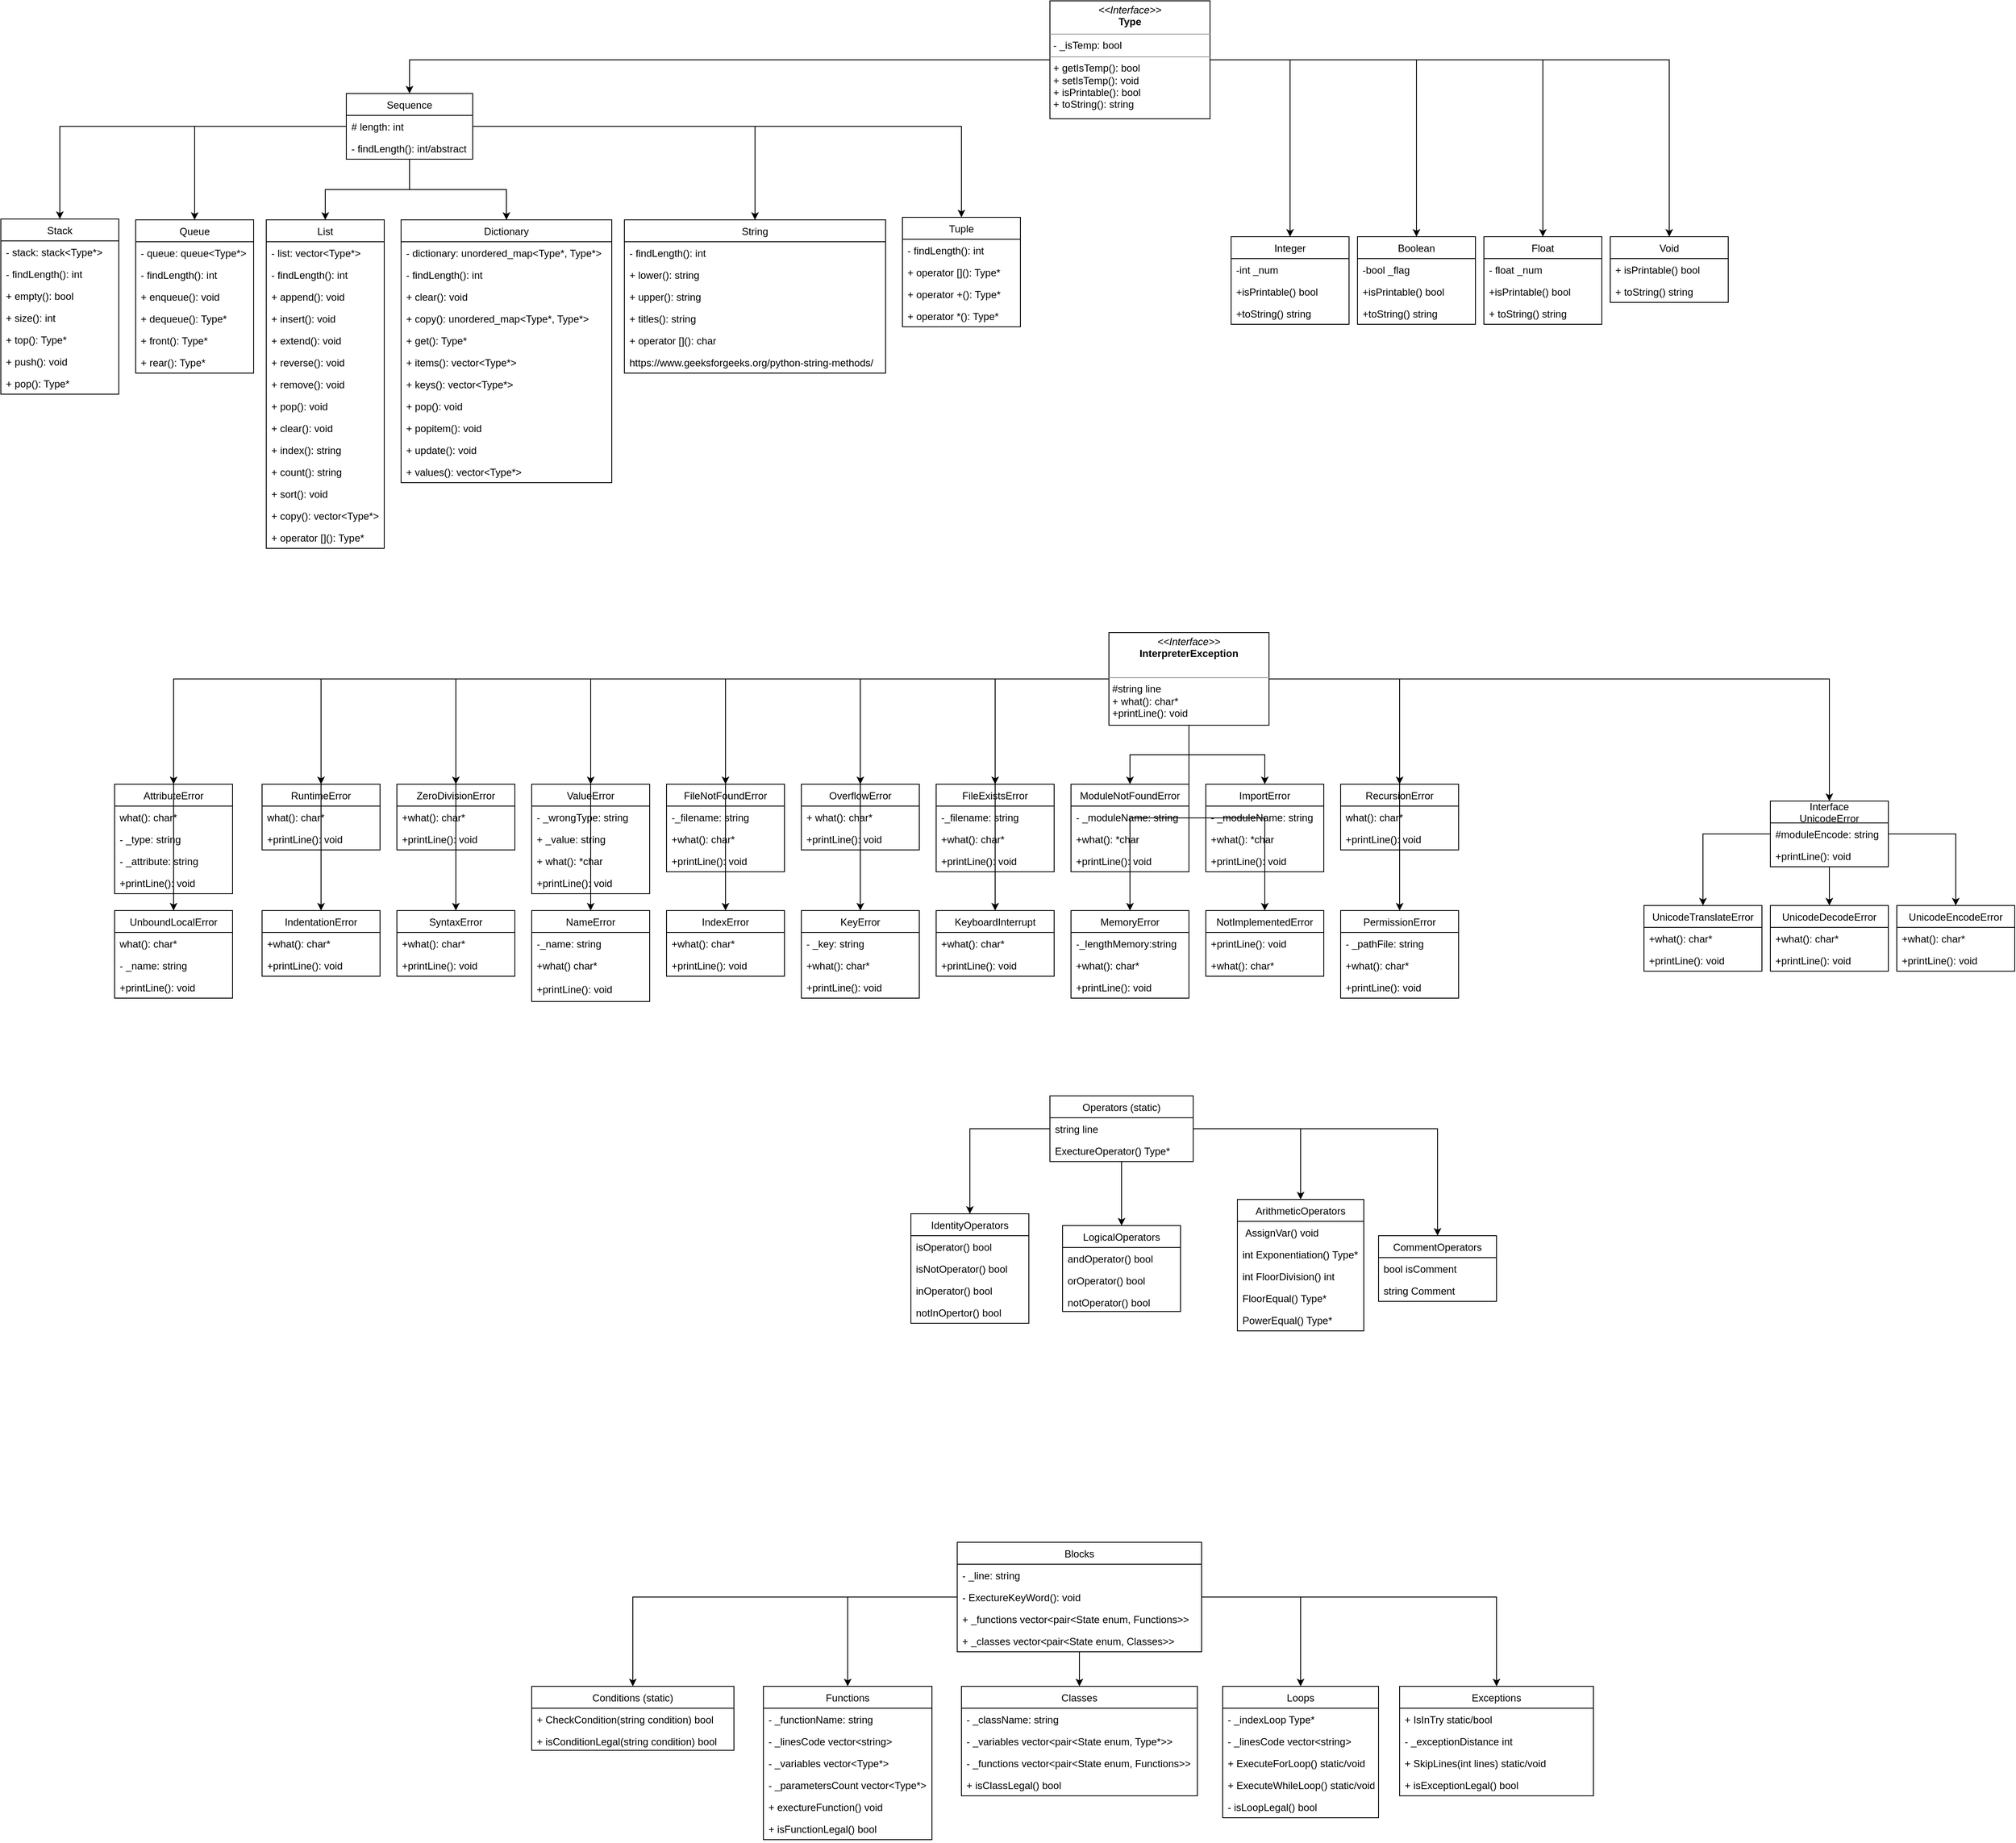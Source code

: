 <mxfile version="21.5.2" type="github">
  <diagram name="Page-1" id="qOUi_rvB6w_Xyp-fTJDZ">
    <mxGraphModel dx="1195" dy="655" grid="1" gridSize="10" guides="1" tooltips="1" connect="1" arrows="1" fold="1" page="1" pageScale="1" pageWidth="2500" pageHeight="2500" math="0" shadow="0">
      <root>
        <mxCell id="0" />
        <mxCell id="1" parent="0" />
        <mxCell id="9cgf-3eHcmUu3F2K33uJ-174" style="edgeStyle=orthogonalEdgeStyle;rounded=0;orthogonalLoop=1;jettySize=auto;html=1;entryX=0.5;entryY=0;entryDx=0;entryDy=0;" parent="1" source="9cgf-3eHcmUu3F2K33uJ-6" target="9cgf-3eHcmUu3F2K33uJ-42" edge="1">
          <mxGeometry relative="1" as="geometry" />
        </mxCell>
        <mxCell id="9cgf-3eHcmUu3F2K33uJ-175" style="edgeStyle=orthogonalEdgeStyle;rounded=0;orthogonalLoop=1;jettySize=auto;html=1;entryX=0.5;entryY=0;entryDx=0;entryDy=0;" parent="1" source="9cgf-3eHcmUu3F2K33uJ-6" target="9cgf-3eHcmUu3F2K33uJ-30" edge="1">
          <mxGeometry relative="1" as="geometry" />
        </mxCell>
        <mxCell id="9cgf-3eHcmUu3F2K33uJ-176" style="edgeStyle=orthogonalEdgeStyle;rounded=0;orthogonalLoop=1;jettySize=auto;html=1;entryX=0.5;entryY=0;entryDx=0;entryDy=0;" parent="1" source="9cgf-3eHcmUu3F2K33uJ-6" target="9cgf-3eHcmUu3F2K33uJ-10" edge="1">
          <mxGeometry relative="1" as="geometry" />
        </mxCell>
        <mxCell id="9cgf-3eHcmUu3F2K33uJ-298" style="edgeStyle=orthogonalEdgeStyle;rounded=0;orthogonalLoop=1;jettySize=auto;html=1;entryX=0.5;entryY=0;entryDx=0;entryDy=0;" parent="1" source="9cgf-3eHcmUu3F2K33uJ-6" target="9cgf-3eHcmUu3F2K33uJ-294" edge="1">
          <mxGeometry relative="1" as="geometry" />
        </mxCell>
        <mxCell id="sC8R2mAKBR0MY2Z8qdZz-3" style="edgeStyle=orthogonalEdgeStyle;rounded=0;orthogonalLoop=1;jettySize=auto;html=1;entryX=0.5;entryY=0;entryDx=0;entryDy=0;" parent="1" source="9cgf-3eHcmUu3F2K33uJ-6" target="9cgf-3eHcmUu3F2K33uJ-38" edge="1">
          <mxGeometry relative="1" as="geometry" />
        </mxCell>
        <mxCell id="sC8R2mAKBR0MY2Z8qdZz-4" style="edgeStyle=orthogonalEdgeStyle;rounded=0;orthogonalLoop=1;jettySize=auto;html=1;entryX=0.5;entryY=0;entryDx=0;entryDy=0;" parent="1" source="9cgf-3eHcmUu3F2K33uJ-6" target="9cgf-3eHcmUu3F2K33uJ-34" edge="1">
          <mxGeometry relative="1" as="geometry" />
        </mxCell>
        <mxCell id="9cgf-3eHcmUu3F2K33uJ-6" value="Sequence" style="swimlane;fontStyle=0;childLayout=stackLayout;horizontal=1;startSize=26;fillColor=none;horizontalStack=0;resizeParent=1;resizeParentMax=0;resizeLast=0;collapsible=1;marginBottom=0;" parent="1" vertex="1">
          <mxGeometry x="495" y="220" width="150" height="78" as="geometry" />
        </mxCell>
        <mxCell id="9cgf-3eHcmUu3F2K33uJ-7" value="# length: int" style="text;strokeColor=none;fillColor=none;align=left;verticalAlign=top;spacingLeft=4;spacingRight=4;overflow=hidden;rotatable=0;points=[[0,0.5],[1,0.5]];portConstraint=eastwest;" parent="9cgf-3eHcmUu3F2K33uJ-6" vertex="1">
          <mxGeometry y="26" width="150" height="26" as="geometry" />
        </mxCell>
        <mxCell id="9cgf-3eHcmUu3F2K33uJ-8" value="- findLength(): int/abstract" style="text;strokeColor=none;fillColor=none;align=left;verticalAlign=top;spacingLeft=4;spacingRight=4;overflow=hidden;rotatable=0;points=[[0,0.5],[1,0.5]];portConstraint=eastwest;" parent="9cgf-3eHcmUu3F2K33uJ-6" vertex="1">
          <mxGeometry y="52" width="150" height="26" as="geometry" />
        </mxCell>
        <mxCell id="9cgf-3eHcmUu3F2K33uJ-10" value="List" style="swimlane;fontStyle=0;childLayout=stackLayout;horizontal=1;startSize=26;fillColor=none;horizontalStack=0;resizeParent=1;resizeParentMax=0;resizeLast=0;collapsible=1;marginBottom=0;" parent="1" vertex="1">
          <mxGeometry x="400" y="370" width="140" height="390" as="geometry" />
        </mxCell>
        <mxCell id="apfAo4bZyYJJj_b2wMJo-3" value="- list: vector&lt;Type*&gt;" style="text;strokeColor=none;fillColor=none;align=left;verticalAlign=top;spacingLeft=4;spacingRight=4;overflow=hidden;rotatable=0;points=[[0,0.5],[1,0.5]];portConstraint=eastwest;" parent="9cgf-3eHcmUu3F2K33uJ-10" vertex="1">
          <mxGeometry y="26" width="140" height="26" as="geometry" />
        </mxCell>
        <mxCell id="9cgf-3eHcmUu3F2K33uJ-11" value="- findLength(): int" style="text;strokeColor=none;fillColor=none;align=left;verticalAlign=top;spacingLeft=4;spacingRight=4;overflow=hidden;rotatable=0;points=[[0,0.5],[1,0.5]];portConstraint=eastwest;" parent="9cgf-3eHcmUu3F2K33uJ-10" vertex="1">
          <mxGeometry y="52" width="140" height="26" as="geometry" />
        </mxCell>
        <mxCell id="9cgf-3eHcmUu3F2K33uJ-12" value="+ append(): void" style="text;strokeColor=none;fillColor=none;align=left;verticalAlign=top;spacingLeft=4;spacingRight=4;overflow=hidden;rotatable=0;points=[[0,0.5],[1,0.5]];portConstraint=eastwest;" parent="9cgf-3eHcmUu3F2K33uJ-10" vertex="1">
          <mxGeometry y="78" width="140" height="26" as="geometry" />
        </mxCell>
        <mxCell id="9cgf-3eHcmUu3F2K33uJ-13" value="+ insert(): void" style="text;strokeColor=none;fillColor=none;align=left;verticalAlign=top;spacingLeft=4;spacingRight=4;overflow=hidden;rotatable=0;points=[[0,0.5],[1,0.5]];portConstraint=eastwest;" parent="9cgf-3eHcmUu3F2K33uJ-10" vertex="1">
          <mxGeometry y="104" width="140" height="26" as="geometry" />
        </mxCell>
        <mxCell id="3Fgqq7EGdb1_7Wf4bBji-1" value="+ extend(): void" style="text;strokeColor=none;fillColor=none;align=left;verticalAlign=top;spacingLeft=4;spacingRight=4;overflow=hidden;rotatable=0;points=[[0,0.5],[1,0.5]];portConstraint=eastwest;" parent="9cgf-3eHcmUu3F2K33uJ-10" vertex="1">
          <mxGeometry y="130" width="140" height="26" as="geometry" />
        </mxCell>
        <mxCell id="3Fgqq7EGdb1_7Wf4bBji-2" value="+ reverse(): void" style="text;strokeColor=none;fillColor=none;align=left;verticalAlign=top;spacingLeft=4;spacingRight=4;overflow=hidden;rotatable=0;points=[[0,0.5],[1,0.5]];portConstraint=eastwest;" parent="9cgf-3eHcmUu3F2K33uJ-10" vertex="1">
          <mxGeometry y="156" width="140" height="26" as="geometry" />
        </mxCell>
        <mxCell id="3Fgqq7EGdb1_7Wf4bBji-3" value="+ remove(): void" style="text;strokeColor=none;fillColor=none;align=left;verticalAlign=top;spacingLeft=4;spacingRight=4;overflow=hidden;rotatable=0;points=[[0,0.5],[1,0.5]];portConstraint=eastwest;" parent="9cgf-3eHcmUu3F2K33uJ-10" vertex="1">
          <mxGeometry y="182" width="140" height="26" as="geometry" />
        </mxCell>
        <mxCell id="3Fgqq7EGdb1_7Wf4bBji-4" value="+ pop(): void" style="text;strokeColor=none;fillColor=none;align=left;verticalAlign=top;spacingLeft=4;spacingRight=4;overflow=hidden;rotatable=0;points=[[0,0.5],[1,0.5]];portConstraint=eastwest;" parent="9cgf-3eHcmUu3F2K33uJ-10" vertex="1">
          <mxGeometry y="208" width="140" height="26" as="geometry" />
        </mxCell>
        <mxCell id="RHxr0eWXDS4d_v-2qg2l-1" value="+ clear(): void" style="text;strokeColor=none;fillColor=none;align=left;verticalAlign=top;spacingLeft=4;spacingRight=4;overflow=hidden;rotatable=0;points=[[0,0.5],[1,0.5]];portConstraint=eastwest;" parent="9cgf-3eHcmUu3F2K33uJ-10" vertex="1">
          <mxGeometry y="234" width="140" height="26" as="geometry" />
        </mxCell>
        <mxCell id="3Fgqq7EGdb1_7Wf4bBji-5" value="+ index(): string" style="text;strokeColor=none;fillColor=none;align=left;verticalAlign=top;spacingLeft=4;spacingRight=4;overflow=hidden;rotatable=0;points=[[0,0.5],[1,0.5]];portConstraint=eastwest;" parent="9cgf-3eHcmUu3F2K33uJ-10" vertex="1">
          <mxGeometry y="260" width="140" height="26" as="geometry" />
        </mxCell>
        <mxCell id="RHxr0eWXDS4d_v-2qg2l-2" value="+ count(): string" style="text;strokeColor=none;fillColor=none;align=left;verticalAlign=top;spacingLeft=4;spacingRight=4;overflow=hidden;rotatable=0;points=[[0,0.5],[1,0.5]];portConstraint=eastwest;" parent="9cgf-3eHcmUu3F2K33uJ-10" vertex="1">
          <mxGeometry y="286" width="140" height="26" as="geometry" />
        </mxCell>
        <mxCell id="RHxr0eWXDS4d_v-2qg2l-3" value="+ sort(): void" style="text;strokeColor=none;fillColor=none;align=left;verticalAlign=top;spacingLeft=4;spacingRight=4;overflow=hidden;rotatable=0;points=[[0,0.5],[1,0.5]];portConstraint=eastwest;" parent="9cgf-3eHcmUu3F2K33uJ-10" vertex="1">
          <mxGeometry y="312" width="140" height="26" as="geometry" />
        </mxCell>
        <mxCell id="RHxr0eWXDS4d_v-2qg2l-4" value="+ copy(): vector&lt;Type*&gt;" style="text;strokeColor=none;fillColor=none;align=left;verticalAlign=top;spacingLeft=4;spacingRight=4;overflow=hidden;rotatable=0;points=[[0,0.5],[1,0.5]];portConstraint=eastwest;" parent="9cgf-3eHcmUu3F2K33uJ-10" vertex="1">
          <mxGeometry y="338" width="140" height="26" as="geometry" />
        </mxCell>
        <mxCell id="apfAo4bZyYJJj_b2wMJo-17" value="+ operator [](): Type*" style="text;strokeColor=none;fillColor=none;align=left;verticalAlign=top;spacingLeft=4;spacingRight=4;overflow=hidden;rotatable=0;points=[[0,0.5],[1,0.5]];portConstraint=eastwest;" parent="9cgf-3eHcmUu3F2K33uJ-10" vertex="1">
          <mxGeometry y="364" width="140" height="26" as="geometry" />
        </mxCell>
        <mxCell id="9cgf-3eHcmUu3F2K33uJ-30" value="Dictionary" style="swimlane;fontStyle=0;childLayout=stackLayout;horizontal=1;startSize=26;fillColor=none;horizontalStack=0;resizeParent=1;resizeParentMax=0;resizeLast=0;collapsible=1;marginBottom=0;" parent="1" vertex="1">
          <mxGeometry x="560" y="370" width="250" height="312" as="geometry" />
        </mxCell>
        <mxCell id="9cgf-3eHcmUu3F2K33uJ-33" value="- dictionary: unordered_map&lt;Type*, Type*&gt;" style="text;strokeColor=none;fillColor=none;align=left;verticalAlign=top;spacingLeft=4;spacingRight=4;overflow=hidden;rotatable=0;points=[[0,0.5],[1,0.5]];portConstraint=eastwest;" parent="9cgf-3eHcmUu3F2K33uJ-30" vertex="1">
          <mxGeometry y="26" width="250" height="26" as="geometry" />
        </mxCell>
        <mxCell id="9cgf-3eHcmUu3F2K33uJ-31" value="- findLength(): int" style="text;strokeColor=none;fillColor=none;align=left;verticalAlign=top;spacingLeft=4;spacingRight=4;overflow=hidden;rotatable=0;points=[[0,0.5],[1,0.5]];portConstraint=eastwest;" parent="9cgf-3eHcmUu3F2K33uJ-30" vertex="1">
          <mxGeometry y="52" width="250" height="26" as="geometry" />
        </mxCell>
        <mxCell id="9cgf-3eHcmUu3F2K33uJ-32" value="+ clear(): void" style="text;strokeColor=none;fillColor=none;align=left;verticalAlign=top;spacingLeft=4;spacingRight=4;overflow=hidden;rotatable=0;points=[[0,0.5],[1,0.5]];portConstraint=eastwest;" parent="9cgf-3eHcmUu3F2K33uJ-30" vertex="1">
          <mxGeometry y="78" width="250" height="26" as="geometry" />
        </mxCell>
        <mxCell id="apfAo4bZyYJJj_b2wMJo-6" value="+ copy(): unordered_map&lt;Type*, Type*&gt;" style="text;strokeColor=none;fillColor=none;align=left;verticalAlign=top;spacingLeft=4;spacingRight=4;overflow=hidden;rotatable=0;points=[[0,0.5],[1,0.5]];portConstraint=eastwest;" parent="9cgf-3eHcmUu3F2K33uJ-30" vertex="1">
          <mxGeometry y="104" width="250" height="26" as="geometry" />
        </mxCell>
        <mxCell id="apfAo4bZyYJJj_b2wMJo-7" value="+ get(): Type*" style="text;strokeColor=none;fillColor=none;align=left;verticalAlign=top;spacingLeft=4;spacingRight=4;overflow=hidden;rotatable=0;points=[[0,0.5],[1,0.5]];portConstraint=eastwest;" parent="9cgf-3eHcmUu3F2K33uJ-30" vertex="1">
          <mxGeometry y="130" width="250" height="26" as="geometry" />
        </mxCell>
        <mxCell id="apfAo4bZyYJJj_b2wMJo-8" value="+ items(): vector&lt;Type*&gt;" style="text;strokeColor=none;fillColor=none;align=left;verticalAlign=top;spacingLeft=4;spacingRight=4;overflow=hidden;rotatable=0;points=[[0,0.5],[1,0.5]];portConstraint=eastwest;" parent="9cgf-3eHcmUu3F2K33uJ-30" vertex="1">
          <mxGeometry y="156" width="250" height="26" as="geometry" />
        </mxCell>
        <mxCell id="apfAo4bZyYJJj_b2wMJo-9" value="+ keys(): vector&lt;Type*&gt;" style="text;strokeColor=none;fillColor=none;align=left;verticalAlign=top;spacingLeft=4;spacingRight=4;overflow=hidden;rotatable=0;points=[[0,0.5],[1,0.5]];portConstraint=eastwest;" parent="9cgf-3eHcmUu3F2K33uJ-30" vertex="1">
          <mxGeometry y="182" width="250" height="26" as="geometry" />
        </mxCell>
        <mxCell id="apfAo4bZyYJJj_b2wMJo-10" value="+ pop(): void" style="text;strokeColor=none;fillColor=none;align=left;verticalAlign=top;spacingLeft=4;spacingRight=4;overflow=hidden;rotatable=0;points=[[0,0.5],[1,0.5]];portConstraint=eastwest;" parent="9cgf-3eHcmUu3F2K33uJ-30" vertex="1">
          <mxGeometry y="208" width="250" height="26" as="geometry" />
        </mxCell>
        <mxCell id="apfAo4bZyYJJj_b2wMJo-11" value="+ popitem(): void" style="text;strokeColor=none;fillColor=none;align=left;verticalAlign=top;spacingLeft=4;spacingRight=4;overflow=hidden;rotatable=0;points=[[0,0.5],[1,0.5]];portConstraint=eastwest;" parent="9cgf-3eHcmUu3F2K33uJ-30" vertex="1">
          <mxGeometry y="234" width="250" height="26" as="geometry" />
        </mxCell>
        <mxCell id="apfAo4bZyYJJj_b2wMJo-12" value="+ update(): void" style="text;strokeColor=none;fillColor=none;align=left;verticalAlign=top;spacingLeft=4;spacingRight=4;overflow=hidden;rotatable=0;points=[[0,0.5],[1,0.5]];portConstraint=eastwest;" parent="9cgf-3eHcmUu3F2K33uJ-30" vertex="1">
          <mxGeometry y="260" width="250" height="26" as="geometry" />
        </mxCell>
        <mxCell id="apfAo4bZyYJJj_b2wMJo-13" value="+ values(): vector&lt;Type*&gt;" style="text;strokeColor=none;fillColor=none;align=left;verticalAlign=top;spacingLeft=4;spacingRight=4;overflow=hidden;rotatable=0;points=[[0,0.5],[1,0.5]];portConstraint=eastwest;" parent="9cgf-3eHcmUu3F2K33uJ-30" vertex="1">
          <mxGeometry y="286" width="250" height="26" as="geometry" />
        </mxCell>
        <mxCell id="9cgf-3eHcmUu3F2K33uJ-34" value="Stack" style="swimlane;fontStyle=0;childLayout=stackLayout;horizontal=1;startSize=26;fillColor=none;horizontalStack=0;resizeParent=1;resizeParentMax=0;resizeLast=0;collapsible=1;marginBottom=0;" parent="1" vertex="1">
          <mxGeometry x="85" y="369" width="140" height="208" as="geometry" />
        </mxCell>
        <mxCell id="apfAo4bZyYJJj_b2wMJo-2" value="- stack: stack&lt;Type*&gt;" style="text;strokeColor=none;fillColor=none;align=left;verticalAlign=top;spacingLeft=4;spacingRight=4;overflow=hidden;rotatable=0;points=[[0,0.5],[1,0.5]];portConstraint=eastwest;" parent="9cgf-3eHcmUu3F2K33uJ-34" vertex="1">
          <mxGeometry y="26" width="140" height="26" as="geometry" />
        </mxCell>
        <mxCell id="apfAo4bZyYJJj_b2wMJo-5" value="- findLength(): int" style="text;strokeColor=none;fillColor=none;align=left;verticalAlign=top;spacingLeft=4;spacingRight=4;overflow=hidden;rotatable=0;points=[[0,0.5],[1,0.5]];portConstraint=eastwest;" parent="9cgf-3eHcmUu3F2K33uJ-34" vertex="1">
          <mxGeometry y="52" width="140" height="26" as="geometry" />
        </mxCell>
        <mxCell id="9cgf-3eHcmUu3F2K33uJ-35" value="+ empty(): bool" style="text;strokeColor=none;fillColor=none;align=left;verticalAlign=top;spacingLeft=4;spacingRight=4;overflow=hidden;rotatable=0;points=[[0,0.5],[1,0.5]];portConstraint=eastwest;" parent="9cgf-3eHcmUu3F2K33uJ-34" vertex="1">
          <mxGeometry y="78" width="140" height="26" as="geometry" />
        </mxCell>
        <mxCell id="9cgf-3eHcmUu3F2K33uJ-36" value="+ size(): int" style="text;strokeColor=none;fillColor=none;align=left;verticalAlign=top;spacingLeft=4;spacingRight=4;overflow=hidden;rotatable=0;points=[[0,0.5],[1,0.5]];portConstraint=eastwest;" parent="9cgf-3eHcmUu3F2K33uJ-34" vertex="1">
          <mxGeometry y="104" width="140" height="26" as="geometry" />
        </mxCell>
        <mxCell id="9cgf-3eHcmUu3F2K33uJ-37" value="+ top(): Type*" style="text;strokeColor=none;fillColor=none;align=left;verticalAlign=top;spacingLeft=4;spacingRight=4;overflow=hidden;rotatable=0;points=[[0,0.5],[1,0.5]];portConstraint=eastwest;" parent="9cgf-3eHcmUu3F2K33uJ-34" vertex="1">
          <mxGeometry y="130" width="140" height="26" as="geometry" />
        </mxCell>
        <mxCell id="sC8R2mAKBR0MY2Z8qdZz-1" value="+ push(): void" style="text;strokeColor=none;fillColor=none;align=left;verticalAlign=top;spacingLeft=4;spacingRight=4;overflow=hidden;rotatable=0;points=[[0,0.5],[1,0.5]];portConstraint=eastwest;" parent="9cgf-3eHcmUu3F2K33uJ-34" vertex="1">
          <mxGeometry y="156" width="140" height="26" as="geometry" />
        </mxCell>
        <mxCell id="sC8R2mAKBR0MY2Z8qdZz-2" value="+ pop(): Type*" style="text;strokeColor=none;fillColor=none;align=left;verticalAlign=top;spacingLeft=4;spacingRight=4;overflow=hidden;rotatable=0;points=[[0,0.5],[1,0.5]];portConstraint=eastwest;" parent="9cgf-3eHcmUu3F2K33uJ-34" vertex="1">
          <mxGeometry y="182" width="140" height="26" as="geometry" />
        </mxCell>
        <mxCell id="9cgf-3eHcmUu3F2K33uJ-38" value="Queue" style="swimlane;fontStyle=0;childLayout=stackLayout;horizontal=1;startSize=26;fillColor=none;horizontalStack=0;resizeParent=1;resizeParentMax=0;resizeLast=0;collapsible=1;marginBottom=0;" parent="1" vertex="1">
          <mxGeometry x="245" y="370" width="140" height="182" as="geometry" />
        </mxCell>
        <mxCell id="apfAo4bZyYJJj_b2wMJo-1" value="- queue: queue&lt;Type*&gt;" style="text;strokeColor=none;fillColor=none;align=left;verticalAlign=top;spacingLeft=4;spacingRight=4;overflow=hidden;rotatable=0;points=[[0,0.5],[1,0.5]];portConstraint=eastwest;" parent="9cgf-3eHcmUu3F2K33uJ-38" vertex="1">
          <mxGeometry y="26" width="140" height="26" as="geometry" />
        </mxCell>
        <mxCell id="apfAo4bZyYJJj_b2wMJo-4" value="- findLength(): int" style="text;strokeColor=none;fillColor=none;align=left;verticalAlign=top;spacingLeft=4;spacingRight=4;overflow=hidden;rotatable=0;points=[[0,0.5],[1,0.5]];portConstraint=eastwest;" parent="9cgf-3eHcmUu3F2K33uJ-38" vertex="1">
          <mxGeometry y="52" width="140" height="26" as="geometry" />
        </mxCell>
        <mxCell id="9cgf-3eHcmUu3F2K33uJ-39" value="+ enqueue(): void" style="text;strokeColor=none;fillColor=none;align=left;verticalAlign=top;spacingLeft=4;spacingRight=4;overflow=hidden;rotatable=0;points=[[0,0.5],[1,0.5]];portConstraint=eastwest;" parent="9cgf-3eHcmUu3F2K33uJ-38" vertex="1">
          <mxGeometry y="78" width="140" height="26" as="geometry" />
        </mxCell>
        <mxCell id="9cgf-3eHcmUu3F2K33uJ-40" value="+ dequeue(): Type*" style="text;strokeColor=none;fillColor=none;align=left;verticalAlign=top;spacingLeft=4;spacingRight=4;overflow=hidden;rotatable=0;points=[[0,0.5],[1,0.5]];portConstraint=eastwest;" parent="9cgf-3eHcmUu3F2K33uJ-38" vertex="1">
          <mxGeometry y="104" width="140" height="26" as="geometry" />
        </mxCell>
        <mxCell id="9cgf-3eHcmUu3F2K33uJ-41" value="+ front(): Type*" style="text;strokeColor=none;fillColor=none;align=left;verticalAlign=top;spacingLeft=4;spacingRight=4;overflow=hidden;rotatable=0;points=[[0,0.5],[1,0.5]];portConstraint=eastwest;" parent="9cgf-3eHcmUu3F2K33uJ-38" vertex="1">
          <mxGeometry y="130" width="140" height="26" as="geometry" />
        </mxCell>
        <mxCell id="sC8R2mAKBR0MY2Z8qdZz-5" value="+ rear(): Type*" style="text;strokeColor=none;fillColor=none;align=left;verticalAlign=top;spacingLeft=4;spacingRight=4;overflow=hidden;rotatable=0;points=[[0,0.5],[1,0.5]];portConstraint=eastwest;" parent="9cgf-3eHcmUu3F2K33uJ-38" vertex="1">
          <mxGeometry y="156" width="140" height="26" as="geometry" />
        </mxCell>
        <mxCell id="9cgf-3eHcmUu3F2K33uJ-42" value="String" style="swimlane;fontStyle=0;childLayout=stackLayout;horizontal=1;startSize=26;fillColor=none;horizontalStack=0;resizeParent=1;resizeParentMax=0;resizeLast=0;collapsible=1;marginBottom=0;" parent="1" vertex="1">
          <mxGeometry x="825" y="370" width="310" height="182" as="geometry" />
        </mxCell>
        <mxCell id="9cgf-3eHcmUu3F2K33uJ-43" value="- findLength(): int" style="text;strokeColor=none;fillColor=none;align=left;verticalAlign=top;spacingLeft=4;spacingRight=4;overflow=hidden;rotatable=0;points=[[0,0.5],[1,0.5]];portConstraint=eastwest;" parent="9cgf-3eHcmUu3F2K33uJ-42" vertex="1">
          <mxGeometry y="26" width="310" height="26" as="geometry" />
        </mxCell>
        <mxCell id="9cgf-3eHcmUu3F2K33uJ-44" value="+ lower(): string" style="text;strokeColor=none;fillColor=none;align=left;verticalAlign=top;spacingLeft=4;spacingRight=4;overflow=hidden;rotatable=0;points=[[0,0.5],[1,0.5]];portConstraint=eastwest;" parent="9cgf-3eHcmUu3F2K33uJ-42" vertex="1">
          <mxGeometry y="52" width="310" height="26" as="geometry" />
        </mxCell>
        <mxCell id="9cgf-3eHcmUu3F2K33uJ-45" value="+ upper(): string" style="text;strokeColor=none;fillColor=none;align=left;verticalAlign=top;spacingLeft=4;spacingRight=4;overflow=hidden;rotatable=0;points=[[0,0.5],[1,0.5]];portConstraint=eastwest;" parent="9cgf-3eHcmUu3F2K33uJ-42" vertex="1">
          <mxGeometry y="78" width="310" height="26" as="geometry" />
        </mxCell>
        <mxCell id="apfAo4bZyYJJj_b2wMJo-14" value="+ titles(): string" style="text;strokeColor=none;fillColor=none;align=left;verticalAlign=top;spacingLeft=4;spacingRight=4;overflow=hidden;rotatable=0;points=[[0,0.5],[1,0.5]];portConstraint=eastwest;" parent="9cgf-3eHcmUu3F2K33uJ-42" vertex="1">
          <mxGeometry y="104" width="310" height="26" as="geometry" />
        </mxCell>
        <mxCell id="apfAo4bZyYJJj_b2wMJo-16" value="+ operator [](): char" style="text;strokeColor=none;fillColor=none;align=left;verticalAlign=top;spacingLeft=4;spacingRight=4;overflow=hidden;rotatable=0;points=[[0,0.5],[1,0.5]];portConstraint=eastwest;" parent="9cgf-3eHcmUu3F2K33uJ-42" vertex="1">
          <mxGeometry y="130" width="310" height="26" as="geometry" />
        </mxCell>
        <mxCell id="apfAo4bZyYJJj_b2wMJo-15" value="https://www.geeksforgeeks.org/python-string-methods/" style="text;strokeColor=none;fillColor=none;align=left;verticalAlign=top;spacingLeft=4;spacingRight=4;overflow=hidden;rotatable=0;points=[[0,0.5],[1,0.5]];portConstraint=eastwest;" parent="9cgf-3eHcmUu3F2K33uJ-42" vertex="1">
          <mxGeometry y="156" width="310" height="26" as="geometry" />
        </mxCell>
        <mxCell id="9cgf-3eHcmUu3F2K33uJ-47" value="Integer" style="swimlane;fontStyle=0;childLayout=stackLayout;horizontal=1;startSize=26;fillColor=none;horizontalStack=0;resizeParent=1;resizeParentMax=0;resizeLast=0;collapsible=1;marginBottom=0;" parent="1" vertex="1">
          <mxGeometry x="1545" y="390" width="140" height="104" as="geometry" />
        </mxCell>
        <mxCell id="9cgf-3eHcmUu3F2K33uJ-50" value="-int _num" style="text;strokeColor=none;fillColor=none;align=left;verticalAlign=top;spacingLeft=4;spacingRight=4;overflow=hidden;rotatable=0;points=[[0,0.5],[1,0.5]];portConstraint=eastwest;" parent="9cgf-3eHcmUu3F2K33uJ-47" vertex="1">
          <mxGeometry y="26" width="140" height="26" as="geometry" />
        </mxCell>
        <mxCell id="9cgf-3eHcmUu3F2K33uJ-48" value="+isPrintable() bool" style="text;strokeColor=none;fillColor=none;align=left;verticalAlign=top;spacingLeft=4;spacingRight=4;overflow=hidden;rotatable=0;points=[[0,0.5],[1,0.5]];portConstraint=eastwest;" parent="9cgf-3eHcmUu3F2K33uJ-47" vertex="1">
          <mxGeometry y="52" width="140" height="26" as="geometry" />
        </mxCell>
        <mxCell id="9cgf-3eHcmUu3F2K33uJ-49" value="+toString() string" style="text;strokeColor=none;fillColor=none;align=left;verticalAlign=top;spacingLeft=4;spacingRight=4;overflow=hidden;rotatable=0;points=[[0,0.5],[1,0.5]];portConstraint=eastwest;" parent="9cgf-3eHcmUu3F2K33uJ-47" vertex="1">
          <mxGeometry y="78" width="140" height="26" as="geometry" />
        </mxCell>
        <mxCell id="9cgf-3eHcmUu3F2K33uJ-51" value="Boolean" style="swimlane;fontStyle=0;childLayout=stackLayout;horizontal=1;startSize=26;fillColor=none;horizontalStack=0;resizeParent=1;resizeParentMax=0;resizeLast=0;collapsible=1;marginBottom=0;" parent="1" vertex="1">
          <mxGeometry x="1695" y="390" width="140" height="104" as="geometry" />
        </mxCell>
        <mxCell id="9cgf-3eHcmUu3F2K33uJ-52" value="-bool _flag" style="text;strokeColor=none;fillColor=none;align=left;verticalAlign=top;spacingLeft=4;spacingRight=4;overflow=hidden;rotatable=0;points=[[0,0.5],[1,0.5]];portConstraint=eastwest;" parent="9cgf-3eHcmUu3F2K33uJ-51" vertex="1">
          <mxGeometry y="26" width="140" height="26" as="geometry" />
        </mxCell>
        <mxCell id="9cgf-3eHcmUu3F2K33uJ-53" value="+isPrintable() bool" style="text;strokeColor=none;fillColor=none;align=left;verticalAlign=top;spacingLeft=4;spacingRight=4;overflow=hidden;rotatable=0;points=[[0,0.5],[1,0.5]];portConstraint=eastwest;" parent="9cgf-3eHcmUu3F2K33uJ-51" vertex="1">
          <mxGeometry y="52" width="140" height="26" as="geometry" />
        </mxCell>
        <mxCell id="9cgf-3eHcmUu3F2K33uJ-54" value="+toString() string" style="text;strokeColor=none;fillColor=none;align=left;verticalAlign=top;spacingLeft=4;spacingRight=4;overflow=hidden;rotatable=0;points=[[0,0.5],[1,0.5]];portConstraint=eastwest;" parent="9cgf-3eHcmUu3F2K33uJ-51" vertex="1">
          <mxGeometry y="78" width="140" height="26" as="geometry" />
        </mxCell>
        <mxCell id="9cgf-3eHcmUu3F2K33uJ-55" value="Float" style="swimlane;fontStyle=0;childLayout=stackLayout;horizontal=1;startSize=26;fillColor=none;horizontalStack=0;resizeParent=1;resizeParentMax=0;resizeLast=0;collapsible=1;marginBottom=0;" parent="1" vertex="1">
          <mxGeometry x="1845" y="390" width="140" height="104" as="geometry" />
        </mxCell>
        <mxCell id="9cgf-3eHcmUu3F2K33uJ-56" value="- float _num" style="text;strokeColor=none;fillColor=none;align=left;verticalAlign=top;spacingLeft=4;spacingRight=4;overflow=hidden;rotatable=0;points=[[0,0.5],[1,0.5]];portConstraint=eastwest;" parent="9cgf-3eHcmUu3F2K33uJ-55" vertex="1">
          <mxGeometry y="26" width="140" height="26" as="geometry" />
        </mxCell>
        <mxCell id="9cgf-3eHcmUu3F2K33uJ-57" value="+isPrintable() bool" style="text;strokeColor=none;fillColor=none;align=left;verticalAlign=top;spacingLeft=4;spacingRight=4;overflow=hidden;rotatable=0;points=[[0,0.5],[1,0.5]];portConstraint=eastwest;" parent="9cgf-3eHcmUu3F2K33uJ-55" vertex="1">
          <mxGeometry y="52" width="140" height="26" as="geometry" />
        </mxCell>
        <mxCell id="9cgf-3eHcmUu3F2K33uJ-58" value="+ toString() string" style="text;strokeColor=none;fillColor=none;align=left;verticalAlign=top;spacingLeft=4;spacingRight=4;overflow=hidden;rotatable=0;points=[[0,0.5],[1,0.5]];portConstraint=eastwest;" parent="9cgf-3eHcmUu3F2K33uJ-55" vertex="1">
          <mxGeometry y="78" width="140" height="26" as="geometry" />
        </mxCell>
        <mxCell id="9cgf-3eHcmUu3F2K33uJ-62" value="Void" style="swimlane;fontStyle=0;childLayout=stackLayout;horizontal=1;startSize=26;fillColor=none;horizontalStack=0;resizeParent=1;resizeParentMax=0;resizeLast=0;collapsible=1;marginBottom=0;" parent="1" vertex="1">
          <mxGeometry x="1995" y="390" width="140" height="78" as="geometry" />
        </mxCell>
        <mxCell id="9cgf-3eHcmUu3F2K33uJ-63" value="+ isPrintable() bool" style="text;strokeColor=none;fillColor=none;align=left;verticalAlign=top;spacingLeft=4;spacingRight=4;overflow=hidden;rotatable=0;points=[[0,0.5],[1,0.5]];portConstraint=eastwest;" parent="9cgf-3eHcmUu3F2K33uJ-62" vertex="1">
          <mxGeometry y="26" width="140" height="26" as="geometry" />
        </mxCell>
        <mxCell id="9cgf-3eHcmUu3F2K33uJ-64" value="+ toString() string" style="text;strokeColor=none;fillColor=none;align=left;verticalAlign=top;spacingLeft=4;spacingRight=4;overflow=hidden;rotatable=0;points=[[0,0.5],[1,0.5]];portConstraint=eastwest;" parent="9cgf-3eHcmUu3F2K33uJ-62" vertex="1">
          <mxGeometry y="52" width="140" height="26" as="geometry" />
        </mxCell>
        <mxCell id="9cgf-3eHcmUu3F2K33uJ-74" value="KeyboardInterrupt" style="swimlane;fontStyle=0;childLayout=stackLayout;horizontal=1;startSize=26;fillColor=none;horizontalStack=0;resizeParent=1;resizeParentMax=0;resizeLast=0;collapsible=1;marginBottom=0;" parent="1" vertex="1">
          <mxGeometry x="1195" y="1190" width="140" height="78" as="geometry" />
        </mxCell>
        <mxCell id="9cgf-3eHcmUu3F2K33uJ-75" value="+what(): char*" style="text;strokeColor=none;fillColor=none;align=left;verticalAlign=top;spacingLeft=4;spacingRight=4;overflow=hidden;rotatable=0;points=[[0,0.5],[1,0.5]];portConstraint=eastwest;" parent="9cgf-3eHcmUu3F2K33uJ-74" vertex="1">
          <mxGeometry y="26" width="140" height="26" as="geometry" />
        </mxCell>
        <mxCell id="9cgf-3eHcmUu3F2K33uJ-77" value="+printLine(): void" style="text;strokeColor=none;fillColor=none;align=left;verticalAlign=top;spacingLeft=4;spacingRight=4;overflow=hidden;rotatable=0;points=[[0,0.5],[1,0.5]];portConstraint=eastwest;" parent="9cgf-3eHcmUu3F2K33uJ-74" vertex="1">
          <mxGeometry y="52" width="140" height="26" as="geometry" />
        </mxCell>
        <mxCell id="9cgf-3eHcmUu3F2K33uJ-78" value="MemoryError" style="swimlane;fontStyle=0;childLayout=stackLayout;horizontal=1;startSize=26;fillColor=none;horizontalStack=0;resizeParent=1;resizeParentMax=0;resizeLast=0;collapsible=1;marginBottom=0;" parent="1" vertex="1">
          <mxGeometry x="1355" y="1190" width="140" height="104" as="geometry" />
        </mxCell>
        <mxCell id="9cgf-3eHcmUu3F2K33uJ-79" value="-_lengthMemory:string" style="text;strokeColor=none;fillColor=none;align=left;verticalAlign=top;spacingLeft=4;spacingRight=4;overflow=hidden;rotatable=0;points=[[0,0.5],[1,0.5]];portConstraint=eastwest;" parent="9cgf-3eHcmUu3F2K33uJ-78" vertex="1">
          <mxGeometry y="26" width="140" height="26" as="geometry" />
        </mxCell>
        <mxCell id="9cgf-3eHcmUu3F2K33uJ-80" value="+what(): char*" style="text;strokeColor=none;fillColor=none;align=left;verticalAlign=top;spacingLeft=4;spacingRight=4;overflow=hidden;rotatable=0;points=[[0,0.5],[1,0.5]];portConstraint=eastwest;" parent="9cgf-3eHcmUu3F2K33uJ-78" vertex="1">
          <mxGeometry y="52" width="140" height="26" as="geometry" />
        </mxCell>
        <mxCell id="9cgf-3eHcmUu3F2K33uJ-81" value="+printLine(): void" style="text;strokeColor=none;fillColor=none;align=left;verticalAlign=top;spacingLeft=4;spacingRight=4;overflow=hidden;rotatable=0;points=[[0,0.5],[1,0.5]];portConstraint=eastwest;" parent="9cgf-3eHcmUu3F2K33uJ-78" vertex="1">
          <mxGeometry y="78" width="140" height="26" as="geometry" />
        </mxCell>
        <mxCell id="9cgf-3eHcmUu3F2K33uJ-82" value="NotImplementedError" style="swimlane;fontStyle=0;childLayout=stackLayout;horizontal=1;startSize=26;fillColor=none;horizontalStack=0;resizeParent=1;resizeParentMax=0;resizeLast=0;collapsible=1;marginBottom=0;" parent="1" vertex="1">
          <mxGeometry x="1515" y="1190" width="140" height="78" as="geometry" />
        </mxCell>
        <mxCell id="9cgf-3eHcmUu3F2K33uJ-84" value="+printLine(): void" style="text;strokeColor=none;fillColor=none;align=left;verticalAlign=top;spacingLeft=4;spacingRight=4;overflow=hidden;rotatable=0;points=[[0,0.5],[1,0.5]];portConstraint=eastwest;" parent="9cgf-3eHcmUu3F2K33uJ-82" vertex="1">
          <mxGeometry y="26" width="140" height="26" as="geometry" />
        </mxCell>
        <mxCell id="ubNsNBtOtZSnK_6g8NiD-1" value="+what(): char*&#xa;" style="text;strokeColor=none;fillColor=none;align=left;verticalAlign=top;spacingLeft=4;spacingRight=4;overflow=hidden;rotatable=0;points=[[0,0.5],[1,0.5]];portConstraint=eastwest;" parent="9cgf-3eHcmUu3F2K33uJ-82" vertex="1">
          <mxGeometry y="52" width="140" height="26" as="geometry" />
        </mxCell>
        <mxCell id="9cgf-3eHcmUu3F2K33uJ-86" value="RuntimeError" style="swimlane;fontStyle=0;childLayout=stackLayout;horizontal=1;startSize=26;fillColor=none;horizontalStack=0;resizeParent=1;resizeParentMax=0;resizeLast=0;collapsible=1;marginBottom=0;" parent="1" vertex="1">
          <mxGeometry x="395" y="1040" width="140" height="78" as="geometry" />
        </mxCell>
        <mxCell id="9cgf-3eHcmUu3F2K33uJ-87" value="what(): char*" style="text;strokeColor=none;fillColor=none;align=left;verticalAlign=top;spacingLeft=4;spacingRight=4;overflow=hidden;rotatable=0;points=[[0,0.5],[1,0.5]];portConstraint=eastwest;" parent="9cgf-3eHcmUu3F2K33uJ-86" vertex="1">
          <mxGeometry y="26" width="140" height="26" as="geometry" />
        </mxCell>
        <mxCell id="nfyu4Wa5GuZ4ksQ1JbwZ-1" value="+printLine(): void" style="text;strokeColor=none;fillColor=none;align=left;verticalAlign=top;spacingLeft=4;spacingRight=4;overflow=hidden;rotatable=0;points=[[0,0.5],[1,0.5]];portConstraint=eastwest;" parent="9cgf-3eHcmUu3F2K33uJ-86" vertex="1">
          <mxGeometry y="52" width="140" height="26" as="geometry" />
        </mxCell>
        <mxCell id="9cgf-3eHcmUu3F2K33uJ-90" value="OverflowError" style="swimlane;fontStyle=0;childLayout=stackLayout;horizontal=1;startSize=26;fillColor=none;horizontalStack=0;resizeParent=1;resizeParentMax=0;resizeLast=0;collapsible=1;marginBottom=0;" parent="1" vertex="1">
          <mxGeometry x="1035" y="1040" width="140" height="78" as="geometry" />
        </mxCell>
        <mxCell id="9cgf-3eHcmUu3F2K33uJ-91" value="+ what(): char*" style="text;strokeColor=none;fillColor=none;align=left;verticalAlign=top;spacingLeft=4;spacingRight=4;overflow=hidden;rotatable=0;points=[[0,0.5],[1,0.5]];portConstraint=eastwest;" parent="9cgf-3eHcmUu3F2K33uJ-90" vertex="1">
          <mxGeometry y="26" width="140" height="26" as="geometry" />
        </mxCell>
        <mxCell id="nfyu4Wa5GuZ4ksQ1JbwZ-5" value="+printLine(): void" style="text;strokeColor=none;fillColor=none;align=left;verticalAlign=top;spacingLeft=4;spacingRight=4;overflow=hidden;rotatable=0;points=[[0,0.5],[1,0.5]];portConstraint=eastwest;" parent="9cgf-3eHcmUu3F2K33uJ-90" vertex="1">
          <mxGeometry y="52" width="140" height="26" as="geometry" />
        </mxCell>
        <mxCell id="9cgf-3eHcmUu3F2K33uJ-94" value="KeyError" style="swimlane;fontStyle=0;childLayout=stackLayout;horizontal=1;startSize=26;fillColor=none;horizontalStack=0;resizeParent=1;resizeParentMax=0;resizeLast=0;collapsible=1;marginBottom=0;" parent="1" vertex="1">
          <mxGeometry x="1035" y="1190" width="140" height="104" as="geometry" />
        </mxCell>
        <mxCell id="9cgf-3eHcmUu3F2K33uJ-95" value="- _key: string" style="text;strokeColor=none;fillColor=none;align=left;verticalAlign=top;spacingLeft=4;spacingRight=4;overflow=hidden;rotatable=0;points=[[0,0.5],[1,0.5]];portConstraint=eastwest;" parent="9cgf-3eHcmUu3F2K33uJ-94" vertex="1">
          <mxGeometry y="26" width="140" height="26" as="geometry" />
        </mxCell>
        <mxCell id="9cgf-3eHcmUu3F2K33uJ-96" value="+what(): char*" style="text;strokeColor=none;fillColor=none;align=left;verticalAlign=top;spacingLeft=4;spacingRight=4;overflow=hidden;rotatable=0;points=[[0,0.5],[1,0.5]];portConstraint=eastwest;" parent="9cgf-3eHcmUu3F2K33uJ-94" vertex="1">
          <mxGeometry y="52" width="140" height="26" as="geometry" />
        </mxCell>
        <mxCell id="nfyu4Wa5GuZ4ksQ1JbwZ-13" value="+printLine(): void" style="text;strokeColor=none;fillColor=none;align=left;verticalAlign=top;spacingLeft=4;spacingRight=4;overflow=hidden;rotatable=0;points=[[0,0.5],[1,0.5]];portConstraint=eastwest;" parent="9cgf-3eHcmUu3F2K33uJ-94" vertex="1">
          <mxGeometry y="78" width="140" height="26" as="geometry" />
        </mxCell>
        <mxCell id="9cgf-3eHcmUu3F2K33uJ-98" value="IndexError" style="swimlane;fontStyle=0;childLayout=stackLayout;horizontal=1;startSize=26;fillColor=none;horizontalStack=0;resizeParent=1;resizeParentMax=0;resizeLast=0;collapsible=1;marginBottom=0;" parent="1" vertex="1">
          <mxGeometry x="875" y="1190" width="140" height="78" as="geometry" />
        </mxCell>
        <mxCell id="9cgf-3eHcmUu3F2K33uJ-99" value="+what(): char*" style="text;strokeColor=none;fillColor=none;align=left;verticalAlign=top;spacingLeft=4;spacingRight=4;overflow=hidden;rotatable=0;points=[[0,0.5],[1,0.5]];portConstraint=eastwest;" parent="9cgf-3eHcmUu3F2K33uJ-98" vertex="1">
          <mxGeometry y="26" width="140" height="26" as="geometry" />
        </mxCell>
        <mxCell id="nfyu4Wa5GuZ4ksQ1JbwZ-12" value="+printLine(): void" style="text;strokeColor=none;fillColor=none;align=left;verticalAlign=top;spacingLeft=4;spacingRight=4;overflow=hidden;rotatable=0;points=[[0,0.5],[1,0.5]];portConstraint=eastwest;" parent="9cgf-3eHcmUu3F2K33uJ-98" vertex="1">
          <mxGeometry y="52" width="140" height="26" as="geometry" />
        </mxCell>
        <mxCell id="9cgf-3eHcmUu3F2K33uJ-102" value="NameError" style="swimlane;fontStyle=0;childLayout=stackLayout;horizontal=1;startSize=26;fillColor=none;horizontalStack=0;resizeParent=1;resizeParentMax=0;resizeLast=0;collapsible=1;marginBottom=0;" parent="1" vertex="1">
          <mxGeometry x="715" y="1190" width="140" height="108" as="geometry" />
        </mxCell>
        <mxCell id="9cgf-3eHcmUu3F2K33uJ-103" value="-_name: string" style="text;strokeColor=none;fillColor=none;align=left;verticalAlign=top;spacingLeft=4;spacingRight=4;overflow=hidden;rotatable=0;points=[[0,0.5],[1,0.5]];portConstraint=eastwest;" parent="9cgf-3eHcmUu3F2K33uJ-102" vertex="1">
          <mxGeometry y="26" width="140" height="26" as="geometry" />
        </mxCell>
        <mxCell id="9cgf-3eHcmUu3F2K33uJ-104" value="+what() char*" style="text;strokeColor=none;fillColor=none;align=left;verticalAlign=top;spacingLeft=4;spacingRight=4;overflow=hidden;rotatable=0;points=[[0,0.5],[1,0.5]];portConstraint=eastwest;" parent="9cgf-3eHcmUu3F2K33uJ-102" vertex="1">
          <mxGeometry y="52" width="140" height="28" as="geometry" />
        </mxCell>
        <mxCell id="nfyu4Wa5GuZ4ksQ1JbwZ-11" value="+printLine(): void" style="text;strokeColor=none;fillColor=none;align=left;verticalAlign=top;spacingLeft=4;spacingRight=4;overflow=hidden;rotatable=0;points=[[0,0.5],[1,0.5]];portConstraint=eastwest;" parent="9cgf-3eHcmUu3F2K33uJ-102" vertex="1">
          <mxGeometry y="80" width="140" height="28" as="geometry" />
        </mxCell>
        <mxCell id="9cgf-3eHcmUu3F2K33uJ-106" value="ValueError" style="swimlane;fontStyle=0;childLayout=stackLayout;horizontal=1;startSize=26;fillColor=none;horizontalStack=0;resizeParent=1;resizeParentMax=0;resizeLast=0;collapsible=1;marginBottom=0;" parent="1" vertex="1">
          <mxGeometry x="715" y="1040" width="140" height="130" as="geometry" />
        </mxCell>
        <mxCell id="9cgf-3eHcmUu3F2K33uJ-107" value="- _wrongType: string" style="text;strokeColor=none;fillColor=none;align=left;verticalAlign=top;spacingLeft=4;spacingRight=4;overflow=hidden;rotatable=0;points=[[0,0.5],[1,0.5]];portConstraint=eastwest;" parent="9cgf-3eHcmUu3F2K33uJ-106" vertex="1">
          <mxGeometry y="26" width="140" height="26" as="geometry" />
        </mxCell>
        <mxCell id="9cgf-3eHcmUu3F2K33uJ-109" value="+ _value: string" style="text;strokeColor=none;fillColor=none;align=left;verticalAlign=top;spacingLeft=4;spacingRight=4;overflow=hidden;rotatable=0;points=[[0,0.5],[1,0.5]];portConstraint=eastwest;" parent="9cgf-3eHcmUu3F2K33uJ-106" vertex="1">
          <mxGeometry y="52" width="140" height="26" as="geometry" />
        </mxCell>
        <mxCell id="9cgf-3eHcmUu3F2K33uJ-108" value="+ what(): *char" style="text;strokeColor=none;fillColor=none;align=left;verticalAlign=top;spacingLeft=4;spacingRight=4;overflow=hidden;rotatable=0;points=[[0,0.5],[1,0.5]];portConstraint=eastwest;" parent="9cgf-3eHcmUu3F2K33uJ-106" vertex="1">
          <mxGeometry y="78" width="140" height="26" as="geometry" />
        </mxCell>
        <mxCell id="nfyu4Wa5GuZ4ksQ1JbwZ-3" value="+printLine(): void" style="text;strokeColor=none;fillColor=none;align=left;verticalAlign=top;spacingLeft=4;spacingRight=4;overflow=hidden;rotatable=0;points=[[0,0.5],[1,0.5]];portConstraint=eastwest;" parent="9cgf-3eHcmUu3F2K33uJ-106" vertex="1">
          <mxGeometry y="104" width="140" height="26" as="geometry" />
        </mxCell>
        <mxCell id="9cgf-3eHcmUu3F2K33uJ-110" value="SyntaxError" style="swimlane;fontStyle=0;childLayout=stackLayout;horizontal=1;startSize=26;fillColor=none;horizontalStack=0;resizeParent=1;resizeParentMax=0;resizeLast=0;collapsible=1;marginBottom=0;" parent="1" vertex="1">
          <mxGeometry x="555" y="1190" width="140" height="78" as="geometry" />
        </mxCell>
        <mxCell id="9cgf-3eHcmUu3F2K33uJ-111" value="+what(): char*" style="text;strokeColor=none;fillColor=none;align=left;verticalAlign=top;spacingLeft=4;spacingRight=4;overflow=hidden;rotatable=0;points=[[0,0.5],[1,0.5]];portConstraint=eastwest;" parent="9cgf-3eHcmUu3F2K33uJ-110" vertex="1">
          <mxGeometry y="26" width="140" height="26" as="geometry" />
        </mxCell>
        <mxCell id="nfyu4Wa5GuZ4ksQ1JbwZ-10" value="+printLine(): void" style="text;strokeColor=none;fillColor=none;align=left;verticalAlign=top;spacingLeft=4;spacingRight=4;overflow=hidden;rotatable=0;points=[[0,0.5],[1,0.5]];portConstraint=eastwest;" parent="9cgf-3eHcmUu3F2K33uJ-110" vertex="1">
          <mxGeometry y="52" width="140" height="26" as="geometry" />
        </mxCell>
        <mxCell id="9cgf-3eHcmUu3F2K33uJ-114" value="IndentationError" style="swimlane;fontStyle=0;childLayout=stackLayout;horizontal=1;startSize=26;fillColor=none;horizontalStack=0;resizeParent=1;resizeParentMax=0;resizeLast=0;collapsible=1;marginBottom=0;" parent="1" vertex="1">
          <mxGeometry x="395" y="1190" width="140" height="78" as="geometry" />
        </mxCell>
        <mxCell id="9cgf-3eHcmUu3F2K33uJ-115" value="+what(): char*" style="text;strokeColor=none;fillColor=none;align=left;verticalAlign=top;spacingLeft=4;spacingRight=4;overflow=hidden;rotatable=0;points=[[0,0.5],[1,0.5]];portConstraint=eastwest;" parent="9cgf-3eHcmUu3F2K33uJ-114" vertex="1">
          <mxGeometry y="26" width="140" height="26" as="geometry" />
        </mxCell>
        <mxCell id="nfyu4Wa5GuZ4ksQ1JbwZ-9" value="+printLine(): void" style="text;strokeColor=none;fillColor=none;align=left;verticalAlign=top;spacingLeft=4;spacingRight=4;overflow=hidden;rotatable=0;points=[[0,0.5],[1,0.5]];portConstraint=eastwest;" parent="9cgf-3eHcmUu3F2K33uJ-114" vertex="1">
          <mxGeometry y="52" width="140" height="26" as="geometry" />
        </mxCell>
        <mxCell id="9cgf-3eHcmUu3F2K33uJ-118" value="ZeroDivisionError" style="swimlane;fontStyle=0;childLayout=stackLayout;horizontal=1;startSize=26;fillColor=none;horizontalStack=0;resizeParent=1;resizeParentMax=0;resizeLast=0;collapsible=1;marginBottom=0;" parent="1" vertex="1">
          <mxGeometry x="555" y="1040" width="140" height="78" as="geometry" />
        </mxCell>
        <mxCell id="9cgf-3eHcmUu3F2K33uJ-119" value="+what(): char*" style="text;strokeColor=none;fillColor=none;align=left;verticalAlign=top;spacingLeft=4;spacingRight=4;overflow=hidden;rotatable=0;points=[[0,0.5],[1,0.5]];portConstraint=eastwest;" parent="9cgf-3eHcmUu3F2K33uJ-118" vertex="1">
          <mxGeometry y="26" width="140" height="26" as="geometry" />
        </mxCell>
        <mxCell id="nfyu4Wa5GuZ4ksQ1JbwZ-2" value="+printLine(): void" style="text;strokeColor=none;fillColor=none;align=left;verticalAlign=top;spacingLeft=4;spacingRight=4;overflow=hidden;rotatable=0;points=[[0,0.5],[1,0.5]];portConstraint=eastwest;" parent="9cgf-3eHcmUu3F2K33uJ-118" vertex="1">
          <mxGeometry y="52" width="140" height="26" as="geometry" />
        </mxCell>
        <mxCell id="9cgf-3eHcmUu3F2K33uJ-204" style="edgeStyle=orthogonalEdgeStyle;rounded=0;orthogonalLoop=1;jettySize=auto;html=1;entryX=0.5;entryY=0;entryDx=0;entryDy=0;" parent="1" source="9cgf-3eHcmUu3F2K33uJ-122" target="9cgf-3eHcmUu3F2K33uJ-138" edge="1">
          <mxGeometry relative="1" as="geometry" />
        </mxCell>
        <mxCell id="9cgf-3eHcmUu3F2K33uJ-205" style="edgeStyle=orthogonalEdgeStyle;rounded=0;orthogonalLoop=1;jettySize=auto;html=1;entryX=0.5;entryY=0;entryDx=0;entryDy=0;" parent="1" source="9cgf-3eHcmUu3F2K33uJ-122" target="9cgf-3eHcmUu3F2K33uJ-134" edge="1">
          <mxGeometry relative="1" as="geometry" />
        </mxCell>
        <mxCell id="9cgf-3eHcmUu3F2K33uJ-206" style="edgeStyle=orthogonalEdgeStyle;rounded=0;orthogonalLoop=1;jettySize=auto;html=1;entryX=0.5;entryY=0;entryDx=0;entryDy=0;" parent="1" source="9cgf-3eHcmUu3F2K33uJ-122" target="9cgf-3eHcmUu3F2K33uJ-130" edge="1">
          <mxGeometry relative="1" as="geometry" />
        </mxCell>
        <mxCell id="9cgf-3eHcmUu3F2K33uJ-122" value="Interface&#xa;UnicodeError" style="swimlane;fontStyle=0;childLayout=stackLayout;horizontal=1;startSize=26;fillColor=none;horizontalStack=0;resizeParent=1;resizeParentMax=0;resizeLast=0;collapsible=1;marginBottom=0;" parent="1" vertex="1">
          <mxGeometry x="2185" y="1060" width="140" height="78" as="geometry" />
        </mxCell>
        <mxCell id="9cgf-3eHcmUu3F2K33uJ-123" value="#moduleEncode: string" style="text;strokeColor=none;fillColor=none;align=left;verticalAlign=top;spacingLeft=4;spacingRight=4;overflow=hidden;rotatable=0;points=[[0,0.5],[1,0.5]];portConstraint=eastwest;" parent="9cgf-3eHcmUu3F2K33uJ-122" vertex="1">
          <mxGeometry y="26" width="140" height="26" as="geometry" />
        </mxCell>
        <mxCell id="dDg23P69hnMgz5wMFTjy-1" value="+printLine(): void" style="text;strokeColor=none;fillColor=none;align=left;verticalAlign=top;spacingLeft=4;spacingRight=4;overflow=hidden;rotatable=0;points=[[0,0.5],[1,0.5]];portConstraint=eastwest;" parent="9cgf-3eHcmUu3F2K33uJ-122" vertex="1">
          <mxGeometry y="52" width="140" height="26" as="geometry" />
        </mxCell>
        <mxCell id="9cgf-3eHcmUu3F2K33uJ-126" value="FileNotFoundError" style="swimlane;fontStyle=0;childLayout=stackLayout;horizontal=1;startSize=26;fillColor=none;horizontalStack=0;resizeParent=1;resizeParentMax=0;resizeLast=0;collapsible=1;marginBottom=0;" parent="1" vertex="1">
          <mxGeometry x="875" y="1040" width="140" height="104" as="geometry" />
        </mxCell>
        <mxCell id="9cgf-3eHcmUu3F2K33uJ-127" value="-_filename: string" style="text;strokeColor=none;fillColor=none;align=left;verticalAlign=top;spacingLeft=4;spacingRight=4;overflow=hidden;rotatable=0;points=[[0,0.5],[1,0.5]];portConstraint=eastwest;" parent="9cgf-3eHcmUu3F2K33uJ-126" vertex="1">
          <mxGeometry y="26" width="140" height="26" as="geometry" />
        </mxCell>
        <mxCell id="9cgf-3eHcmUu3F2K33uJ-128" value="+what(): char* " style="text;strokeColor=none;fillColor=none;align=left;verticalAlign=top;spacingLeft=4;spacingRight=4;overflow=hidden;rotatable=0;points=[[0,0.5],[1,0.5]];portConstraint=eastwest;" parent="9cgf-3eHcmUu3F2K33uJ-126" vertex="1">
          <mxGeometry y="52" width="140" height="26" as="geometry" />
        </mxCell>
        <mxCell id="nfyu4Wa5GuZ4ksQ1JbwZ-4" value="+printLine(): void" style="text;strokeColor=none;fillColor=none;align=left;verticalAlign=top;spacingLeft=4;spacingRight=4;overflow=hidden;rotatable=0;points=[[0,0.5],[1,0.5]];portConstraint=eastwest;" parent="9cgf-3eHcmUu3F2K33uJ-126" vertex="1">
          <mxGeometry y="78" width="140" height="26" as="geometry" />
        </mxCell>
        <mxCell id="9cgf-3eHcmUu3F2K33uJ-130" value="UnicodeEncodeError" style="swimlane;fontStyle=0;childLayout=stackLayout;horizontal=1;startSize=26;fillColor=none;horizontalStack=0;resizeParent=1;resizeParentMax=0;resizeLast=0;collapsible=1;marginBottom=0;" parent="1" vertex="1">
          <mxGeometry x="2335" y="1184" width="140" height="78" as="geometry" />
        </mxCell>
        <mxCell id="9cgf-3eHcmUu3F2K33uJ-132" value="+what(): char*" style="text;strokeColor=none;fillColor=none;align=left;verticalAlign=top;spacingLeft=4;spacingRight=4;overflow=hidden;rotatable=0;points=[[0,0.5],[1,0.5]];portConstraint=eastwest;" parent="9cgf-3eHcmUu3F2K33uJ-130" vertex="1">
          <mxGeometry y="26" width="140" height="26" as="geometry" />
        </mxCell>
        <mxCell id="9cgf-3eHcmUu3F2K33uJ-133" value="+printLine(): void" style="text;strokeColor=none;fillColor=none;align=left;verticalAlign=top;spacingLeft=4;spacingRight=4;overflow=hidden;rotatable=0;points=[[0,0.5],[1,0.5]];portConstraint=eastwest;" parent="9cgf-3eHcmUu3F2K33uJ-130" vertex="1">
          <mxGeometry y="52" width="140" height="26" as="geometry" />
        </mxCell>
        <mxCell id="9cgf-3eHcmUu3F2K33uJ-134" value="UnicodeDecodeError" style="swimlane;fontStyle=0;childLayout=stackLayout;horizontal=1;startSize=26;fillColor=none;horizontalStack=0;resizeParent=1;resizeParentMax=0;resizeLast=0;collapsible=1;marginBottom=0;" parent="1" vertex="1">
          <mxGeometry x="2185" y="1184" width="140" height="78" as="geometry" />
        </mxCell>
        <mxCell id="9cgf-3eHcmUu3F2K33uJ-136" value="+what(): char*" style="text;strokeColor=none;fillColor=none;align=left;verticalAlign=top;spacingLeft=4;spacingRight=4;overflow=hidden;rotatable=0;points=[[0,0.5],[1,0.5]];portConstraint=eastwest;" parent="9cgf-3eHcmUu3F2K33uJ-134" vertex="1">
          <mxGeometry y="26" width="140" height="26" as="geometry" />
        </mxCell>
        <mxCell id="9cgf-3eHcmUu3F2K33uJ-137" value="+printLine(): void" style="text;strokeColor=none;fillColor=none;align=left;verticalAlign=top;spacingLeft=4;spacingRight=4;overflow=hidden;rotatable=0;points=[[0,0.5],[1,0.5]];portConstraint=eastwest;" parent="9cgf-3eHcmUu3F2K33uJ-134" vertex="1">
          <mxGeometry y="52" width="140" height="26" as="geometry" />
        </mxCell>
        <mxCell id="9cgf-3eHcmUu3F2K33uJ-138" value="UnicodeTranslateError" style="swimlane;fontStyle=0;childLayout=stackLayout;horizontal=1;startSize=26;fillColor=none;horizontalStack=0;resizeParent=1;resizeParentMax=0;resizeLast=0;collapsible=1;marginBottom=0;" parent="1" vertex="1">
          <mxGeometry x="2035" y="1184" width="140" height="78" as="geometry" />
        </mxCell>
        <mxCell id="9cgf-3eHcmUu3F2K33uJ-140" value="+what(): char*" style="text;strokeColor=none;fillColor=none;align=left;verticalAlign=top;spacingLeft=4;spacingRight=4;overflow=hidden;rotatable=0;points=[[0,0.5],[1,0.5]];portConstraint=eastwest;" parent="9cgf-3eHcmUu3F2K33uJ-138" vertex="1">
          <mxGeometry y="26" width="140" height="26" as="geometry" />
        </mxCell>
        <mxCell id="9cgf-3eHcmUu3F2K33uJ-141" value="+printLine(): void" style="text;strokeColor=none;fillColor=none;align=left;verticalAlign=top;spacingLeft=4;spacingRight=4;overflow=hidden;rotatable=0;points=[[0,0.5],[1,0.5]];portConstraint=eastwest;" parent="9cgf-3eHcmUu3F2K33uJ-138" vertex="1">
          <mxGeometry y="52" width="140" height="26" as="geometry" />
        </mxCell>
        <mxCell id="9cgf-3eHcmUu3F2K33uJ-142" value="FileExistsError" style="swimlane;fontStyle=0;childLayout=stackLayout;horizontal=1;startSize=26;fillColor=none;horizontalStack=0;resizeParent=1;resizeParentMax=0;resizeLast=0;collapsible=1;marginBottom=0;" parent="1" vertex="1">
          <mxGeometry x="1195" y="1040" width="140" height="104" as="geometry" />
        </mxCell>
        <mxCell id="9cgf-3eHcmUu3F2K33uJ-143" value="-_filename: string" style="text;strokeColor=none;fillColor=none;align=left;verticalAlign=top;spacingLeft=4;spacingRight=4;overflow=hidden;rotatable=0;points=[[0,0.5],[1,0.5]];portConstraint=eastwest;" parent="9cgf-3eHcmUu3F2K33uJ-142" vertex="1">
          <mxGeometry y="26" width="140" height="26" as="geometry" />
        </mxCell>
        <mxCell id="9cgf-3eHcmUu3F2K33uJ-144" value="+what(): char*" style="text;strokeColor=none;fillColor=none;align=left;verticalAlign=top;spacingLeft=4;spacingRight=4;overflow=hidden;rotatable=0;points=[[0,0.5],[1,0.5]];portConstraint=eastwest;" parent="9cgf-3eHcmUu3F2K33uJ-142" vertex="1">
          <mxGeometry y="52" width="140" height="26" as="geometry" />
        </mxCell>
        <mxCell id="nfyu4Wa5GuZ4ksQ1JbwZ-6" value="+printLine(): void" style="text;strokeColor=none;fillColor=none;align=left;verticalAlign=top;spacingLeft=4;spacingRight=4;overflow=hidden;rotatable=0;points=[[0,0.5],[1,0.5]];portConstraint=eastwest;" parent="9cgf-3eHcmUu3F2K33uJ-142" vertex="1">
          <mxGeometry y="78" width="140" height="26" as="geometry" />
        </mxCell>
        <mxCell id="9cgf-3eHcmUu3F2K33uJ-146" value="ModuleNotFoundError" style="swimlane;fontStyle=0;childLayout=stackLayout;horizontal=1;startSize=26;fillColor=none;horizontalStack=0;resizeParent=1;resizeParentMax=0;resizeLast=0;collapsible=1;marginBottom=0;" parent="1" vertex="1">
          <mxGeometry x="1355" y="1040" width="140" height="104" as="geometry" />
        </mxCell>
        <mxCell id="9cgf-3eHcmUu3F2K33uJ-147" value="- _moduleName: string" style="text;strokeColor=none;fillColor=none;align=left;verticalAlign=top;spacingLeft=4;spacingRight=4;overflow=hidden;rotatable=0;points=[[0,0.5],[1,0.5]];portConstraint=eastwest;" parent="9cgf-3eHcmUu3F2K33uJ-146" vertex="1">
          <mxGeometry y="26" width="140" height="26" as="geometry" />
        </mxCell>
        <mxCell id="9cgf-3eHcmUu3F2K33uJ-148" value="+what(): *char" style="text;strokeColor=none;fillColor=none;align=left;verticalAlign=top;spacingLeft=4;spacingRight=4;overflow=hidden;rotatable=0;points=[[0,0.5],[1,0.5]];portConstraint=eastwest;" parent="9cgf-3eHcmUu3F2K33uJ-146" vertex="1">
          <mxGeometry y="52" width="140" height="26" as="geometry" />
        </mxCell>
        <mxCell id="nfyu4Wa5GuZ4ksQ1JbwZ-7" value="+printLine(): void" style="text;strokeColor=none;fillColor=none;align=left;verticalAlign=top;spacingLeft=4;spacingRight=4;overflow=hidden;rotatable=0;points=[[0,0.5],[1,0.5]];portConstraint=eastwest;" parent="9cgf-3eHcmUu3F2K33uJ-146" vertex="1">
          <mxGeometry y="78" width="140" height="26" as="geometry" />
        </mxCell>
        <mxCell id="9cgf-3eHcmUu3F2K33uJ-150" value="ImportError" style="swimlane;fontStyle=0;childLayout=stackLayout;horizontal=1;startSize=26;fillColor=none;horizontalStack=0;resizeParent=1;resizeParentMax=0;resizeLast=0;collapsible=1;marginBottom=0;" parent="1" vertex="1">
          <mxGeometry x="1515" y="1040" width="140" height="104" as="geometry" />
        </mxCell>
        <mxCell id="9cgf-3eHcmUu3F2K33uJ-151" value="- _moduleName: string" style="text;strokeColor=none;fillColor=none;align=left;verticalAlign=top;spacingLeft=4;spacingRight=4;overflow=hidden;rotatable=0;points=[[0,0.5],[1,0.5]];portConstraint=eastwest;" parent="9cgf-3eHcmUu3F2K33uJ-150" vertex="1">
          <mxGeometry y="26" width="140" height="26" as="geometry" />
        </mxCell>
        <mxCell id="9cgf-3eHcmUu3F2K33uJ-152" value="+what(): *char" style="text;strokeColor=none;fillColor=none;align=left;verticalAlign=top;spacingLeft=4;spacingRight=4;overflow=hidden;rotatable=0;points=[[0,0.5],[1,0.5]];portConstraint=eastwest;" parent="9cgf-3eHcmUu3F2K33uJ-150" vertex="1">
          <mxGeometry y="52" width="140" height="26" as="geometry" />
        </mxCell>
        <mxCell id="nfyu4Wa5GuZ4ksQ1JbwZ-8" value="+printLine(): void" style="text;strokeColor=none;fillColor=none;align=left;verticalAlign=top;spacingLeft=4;spacingRight=4;overflow=hidden;rotatable=0;points=[[0,0.5],[1,0.5]];portConstraint=eastwest;" parent="9cgf-3eHcmUu3F2K33uJ-150" vertex="1">
          <mxGeometry y="78" width="140" height="26" as="geometry" />
        </mxCell>
        <mxCell id="9cgf-3eHcmUu3F2K33uJ-158" value="PermissionError" style="swimlane;fontStyle=0;childLayout=stackLayout;horizontal=1;startSize=26;fillColor=none;horizontalStack=0;resizeParent=1;resizeParentMax=0;resizeLast=0;collapsible=1;marginBottom=0;" parent="1" vertex="1">
          <mxGeometry x="1675" y="1190" width="140" height="104" as="geometry" />
        </mxCell>
        <mxCell id="9cgf-3eHcmUu3F2K33uJ-159" value="- _pathFile: string" style="text;strokeColor=none;fillColor=none;align=left;verticalAlign=top;spacingLeft=4;spacingRight=4;overflow=hidden;rotatable=0;points=[[0,0.5],[1,0.5]];portConstraint=eastwest;" parent="9cgf-3eHcmUu3F2K33uJ-158" vertex="1">
          <mxGeometry y="26" width="140" height="26" as="geometry" />
        </mxCell>
        <mxCell id="9cgf-3eHcmUu3F2K33uJ-160" value="+what(): char*" style="text;strokeColor=none;fillColor=none;align=left;verticalAlign=top;spacingLeft=4;spacingRight=4;overflow=hidden;rotatable=0;points=[[0,0.5],[1,0.5]];portConstraint=eastwest;" parent="9cgf-3eHcmUu3F2K33uJ-158" vertex="1">
          <mxGeometry y="52" width="140" height="26" as="geometry" />
        </mxCell>
        <mxCell id="9cgf-3eHcmUu3F2K33uJ-161" value="+printLine(): void" style="text;strokeColor=none;fillColor=none;align=left;verticalAlign=top;spacingLeft=4;spacingRight=4;overflow=hidden;rotatable=0;points=[[0,0.5],[1,0.5]];portConstraint=eastwest;" parent="9cgf-3eHcmUu3F2K33uJ-158" vertex="1">
          <mxGeometry y="78" width="140" height="26" as="geometry" />
        </mxCell>
        <mxCell id="9cgf-3eHcmUu3F2K33uJ-250" style="edgeStyle=orthogonalEdgeStyle;rounded=0;orthogonalLoop=1;jettySize=auto;html=1;entryX=0.5;entryY=0;entryDx=0;entryDy=0;" parent="1" source="9cgf-3eHcmUu3F2K33uJ-207" target="9cgf-3eHcmUu3F2K33uJ-243" edge="1">
          <mxGeometry relative="1" as="geometry" />
        </mxCell>
        <mxCell id="9cgf-3eHcmUu3F2K33uJ-251" style="edgeStyle=orthogonalEdgeStyle;rounded=0;orthogonalLoop=1;jettySize=auto;html=1;entryX=0.5;entryY=0;entryDx=0;entryDy=0;" parent="1" source="9cgf-3eHcmUu3F2K33uJ-207" target="9cgf-3eHcmUu3F2K33uJ-219" edge="1">
          <mxGeometry relative="1" as="geometry" />
        </mxCell>
        <mxCell id="9cgf-3eHcmUu3F2K33uJ-255" style="edgeStyle=orthogonalEdgeStyle;rounded=0;orthogonalLoop=1;jettySize=auto;html=1;entryX=0.5;entryY=0;entryDx=0;entryDy=0;" parent="1" source="9cgf-3eHcmUu3F2K33uJ-207" target="9cgf-3eHcmUu3F2K33uJ-231" edge="1">
          <mxGeometry relative="1" as="geometry" />
        </mxCell>
        <mxCell id="9cgf-3eHcmUu3F2K33uJ-266" style="edgeStyle=orthogonalEdgeStyle;rounded=0;orthogonalLoop=1;jettySize=auto;html=1;entryX=0.5;entryY=0;entryDx=0;entryDy=0;" parent="1" source="9cgf-3eHcmUu3F2K33uJ-207" target="9cgf-3eHcmUu3F2K33uJ-262" edge="1">
          <mxGeometry relative="1" as="geometry" />
        </mxCell>
        <mxCell id="9cgf-3eHcmUu3F2K33uJ-207" value="Operators (static)" style="swimlane;fontStyle=0;childLayout=stackLayout;horizontal=1;startSize=26;fillColor=none;horizontalStack=0;resizeParent=1;resizeParentMax=0;resizeLast=0;collapsible=1;marginBottom=0;" parent="1" vertex="1">
          <mxGeometry x="1330" y="1410" width="170" height="78" as="geometry" />
        </mxCell>
        <mxCell id="9cgf-3eHcmUu3F2K33uJ-208" value="string line" style="text;strokeColor=none;fillColor=none;align=left;verticalAlign=top;spacingLeft=4;spacingRight=4;overflow=hidden;rotatable=0;points=[[0,0.5],[1,0.5]];portConstraint=eastwest;" parent="9cgf-3eHcmUu3F2K33uJ-207" vertex="1">
          <mxGeometry y="26" width="170" height="26" as="geometry" />
        </mxCell>
        <mxCell id="9cgf-3eHcmUu3F2K33uJ-209" value="ExectureOperator() Type*" style="text;strokeColor=none;fillColor=none;align=left;verticalAlign=top;spacingLeft=4;spacingRight=4;overflow=hidden;rotatable=0;points=[[0,0.5],[1,0.5]];portConstraint=eastwest;" parent="9cgf-3eHcmUu3F2K33uJ-207" vertex="1">
          <mxGeometry y="52" width="170" height="26" as="geometry" />
        </mxCell>
        <mxCell id="9cgf-3eHcmUu3F2K33uJ-219" value="IdentityOperators" style="swimlane;fontStyle=0;childLayout=stackLayout;horizontal=1;startSize=26;fillColor=none;horizontalStack=0;resizeParent=1;resizeParentMax=0;resizeLast=0;collapsible=1;marginBottom=0;" parent="1" vertex="1">
          <mxGeometry x="1165" y="1550" width="140" height="130" as="geometry" />
        </mxCell>
        <mxCell id="9cgf-3eHcmUu3F2K33uJ-220" value="isOperator() bool" style="text;strokeColor=none;fillColor=none;align=left;verticalAlign=top;spacingLeft=4;spacingRight=4;overflow=hidden;rotatable=0;points=[[0,0.5],[1,0.5]];portConstraint=eastwest;" parent="9cgf-3eHcmUu3F2K33uJ-219" vertex="1">
          <mxGeometry y="26" width="140" height="26" as="geometry" />
        </mxCell>
        <mxCell id="9cgf-3eHcmUu3F2K33uJ-221" value="isNotOperator() bool" style="text;strokeColor=none;fillColor=none;align=left;verticalAlign=top;spacingLeft=4;spacingRight=4;overflow=hidden;rotatable=0;points=[[0,0.5],[1,0.5]];portConstraint=eastwest;" parent="9cgf-3eHcmUu3F2K33uJ-219" vertex="1">
          <mxGeometry y="52" width="140" height="26" as="geometry" />
        </mxCell>
        <mxCell id="9cgf-3eHcmUu3F2K33uJ-216" value="inOperator() bool" style="text;strokeColor=none;fillColor=none;align=left;verticalAlign=top;spacingLeft=4;spacingRight=4;overflow=hidden;rotatable=0;points=[[0,0.5],[1,0.5]];portConstraint=eastwest;" parent="9cgf-3eHcmUu3F2K33uJ-219" vertex="1">
          <mxGeometry y="78" width="140" height="26" as="geometry" />
        </mxCell>
        <mxCell id="9cgf-3eHcmUu3F2K33uJ-217" value="notInOpertor() bool" style="text;strokeColor=none;fillColor=none;align=left;verticalAlign=top;spacingLeft=4;spacingRight=4;overflow=hidden;rotatable=0;points=[[0,0.5],[1,0.5]];portConstraint=eastwest;" parent="9cgf-3eHcmUu3F2K33uJ-219" vertex="1">
          <mxGeometry y="104" width="140" height="26" as="geometry" />
        </mxCell>
        <mxCell id="9cgf-3eHcmUu3F2K33uJ-231" value="LogicalOperators" style="swimlane;fontStyle=0;childLayout=stackLayout;horizontal=1;startSize=26;fillColor=none;horizontalStack=0;resizeParent=1;resizeParentMax=0;resizeLast=0;collapsible=1;marginBottom=0;" parent="1" vertex="1">
          <mxGeometry x="1345" y="1564" width="140" height="102" as="geometry" />
        </mxCell>
        <mxCell id="9cgf-3eHcmUu3F2K33uJ-232" value="andOperator() bool" style="text;strokeColor=none;fillColor=none;align=left;verticalAlign=top;spacingLeft=4;spacingRight=4;overflow=hidden;rotatable=0;points=[[0,0.5],[1,0.5]];portConstraint=eastwest;" parent="9cgf-3eHcmUu3F2K33uJ-231" vertex="1">
          <mxGeometry y="26" width="140" height="26" as="geometry" />
        </mxCell>
        <mxCell id="9cgf-3eHcmUu3F2K33uJ-233" value="orOperator() bool" style="text;strokeColor=none;fillColor=none;align=left;verticalAlign=top;spacingLeft=4;spacingRight=4;overflow=hidden;rotatable=0;points=[[0,0.5],[1,0.5]];portConstraint=eastwest;" parent="9cgf-3eHcmUu3F2K33uJ-231" vertex="1">
          <mxGeometry y="52" width="140" height="26" as="geometry" />
        </mxCell>
        <mxCell id="9cgf-3eHcmUu3F2K33uJ-234" value="notOperator() bool" style="text;strokeColor=none;fillColor=none;align=left;verticalAlign=top;spacingLeft=4;spacingRight=4;overflow=hidden;rotatable=0;points=[[0,0.5],[1,0.5]];portConstraint=eastwest;" parent="9cgf-3eHcmUu3F2K33uJ-231" vertex="1">
          <mxGeometry y="78" width="140" height="24" as="geometry" />
        </mxCell>
        <mxCell id="9cgf-3eHcmUu3F2K33uJ-243" value="ArithmeticOperators" style="swimlane;fontStyle=0;childLayout=stackLayout;horizontal=1;startSize=26;fillColor=none;horizontalStack=0;resizeParent=1;resizeParentMax=0;resizeLast=0;collapsible=1;marginBottom=0;" parent="1" vertex="1">
          <mxGeometry x="1552.5" y="1533" width="150" height="156" as="geometry" />
        </mxCell>
        <mxCell id="9cgf-3eHcmUu3F2K33uJ-240" value=" AssignVar() void" style="text;strokeColor=none;fillColor=none;align=left;verticalAlign=top;spacingLeft=4;spacingRight=4;overflow=hidden;rotatable=0;points=[[0,0.5],[1,0.5]];portConstraint=eastwest;" parent="9cgf-3eHcmUu3F2K33uJ-243" vertex="1">
          <mxGeometry y="26" width="150" height="26" as="geometry" />
        </mxCell>
        <mxCell id="bRovooXzcQnjIIkFLB22-8" value="int Exponentiation() Type*" style="text;strokeColor=none;fillColor=none;align=left;verticalAlign=top;spacingLeft=4;spacingRight=4;overflow=hidden;rotatable=0;points=[[0,0.5],[1,0.5]];portConstraint=eastwest;" parent="9cgf-3eHcmUu3F2K33uJ-243" vertex="1">
          <mxGeometry y="52" width="150" height="26" as="geometry" />
        </mxCell>
        <mxCell id="bRovooXzcQnjIIkFLB22-9" value="int FloorDivision() int" style="text;strokeColor=none;fillColor=none;align=left;verticalAlign=top;spacingLeft=4;spacingRight=4;overflow=hidden;rotatable=0;points=[[0,0.5],[1,0.5]];portConstraint=eastwest;" parent="9cgf-3eHcmUu3F2K33uJ-243" vertex="1">
          <mxGeometry y="78" width="150" height="26" as="geometry" />
        </mxCell>
        <mxCell id="bRovooXzcQnjIIkFLB22-17" value="FloorEqual() Type*" style="text;strokeColor=none;fillColor=none;align=left;verticalAlign=top;spacingLeft=4;spacingRight=4;overflow=hidden;rotatable=0;points=[[0,0.5],[1,0.5]];portConstraint=eastwest;" parent="9cgf-3eHcmUu3F2K33uJ-243" vertex="1">
          <mxGeometry y="104" width="150" height="26" as="geometry" />
        </mxCell>
        <mxCell id="cm_YJCYZdUL_sHRF9HID-1" value="PowerEqual() Type*" style="text;strokeColor=none;fillColor=none;align=left;verticalAlign=top;spacingLeft=4;spacingRight=4;overflow=hidden;rotatable=0;points=[[0,0.5],[1,0.5]];portConstraint=eastwest;" parent="9cgf-3eHcmUu3F2K33uJ-243" vertex="1">
          <mxGeometry y="130" width="150" height="26" as="geometry" />
        </mxCell>
        <mxCell id="9cgf-3eHcmUu3F2K33uJ-288" style="edgeStyle=orthogonalEdgeStyle;rounded=0;orthogonalLoop=1;jettySize=auto;html=1;entryX=0.5;entryY=0;entryDx=0;entryDy=0;" parent="1" source="9cgf-3eHcmUu3F2K33uJ-258" target="9cgf-3eHcmUu3F2K33uJ-276" edge="1">
          <mxGeometry relative="1" as="geometry" />
        </mxCell>
        <mxCell id="9cgf-3eHcmUu3F2K33uJ-289" style="edgeStyle=orthogonalEdgeStyle;rounded=0;orthogonalLoop=1;jettySize=auto;html=1;entryX=0.5;entryY=0;entryDx=0;entryDy=0;" parent="1" source="9cgf-3eHcmUu3F2K33uJ-258" target="9cgf-3eHcmUu3F2K33uJ-268" edge="1">
          <mxGeometry relative="1" as="geometry" />
        </mxCell>
        <mxCell id="9cgf-3eHcmUu3F2K33uJ-290" style="edgeStyle=orthogonalEdgeStyle;rounded=0;orthogonalLoop=1;jettySize=auto;html=1;entryX=0.5;entryY=0;entryDx=0;entryDy=0;" parent="1" source="9cgf-3eHcmUu3F2K33uJ-258" target="9cgf-3eHcmUu3F2K33uJ-272" edge="1">
          <mxGeometry relative="1" as="geometry" />
        </mxCell>
        <mxCell id="9cgf-3eHcmUu3F2K33uJ-291" style="edgeStyle=orthogonalEdgeStyle;rounded=0;orthogonalLoop=1;jettySize=auto;html=1;entryX=0.5;entryY=0;entryDx=0;entryDy=0;" parent="1" source="9cgf-3eHcmUu3F2K33uJ-258" target="9cgf-3eHcmUu3F2K33uJ-280" edge="1">
          <mxGeometry relative="1" as="geometry" />
        </mxCell>
        <mxCell id="vZhrZoYTxS2QkySFie4s-11" style="edgeStyle=orthogonalEdgeStyle;rounded=0;orthogonalLoop=1;jettySize=auto;html=1;entryX=0.5;entryY=0;entryDx=0;entryDy=0;" parent="1" source="9cgf-3eHcmUu3F2K33uJ-258" target="vZhrZoYTxS2QkySFie4s-4" edge="1">
          <mxGeometry relative="1" as="geometry" />
        </mxCell>
        <mxCell id="9cgf-3eHcmUu3F2K33uJ-258" value="Blocks" style="swimlane;fontStyle=0;childLayout=stackLayout;horizontal=1;startSize=26;fillColor=none;horizontalStack=0;resizeParent=1;resizeParentMax=0;resizeLast=0;collapsible=1;marginBottom=0;" parent="1" vertex="1">
          <mxGeometry x="1220" y="1940" width="290" height="130" as="geometry" />
        </mxCell>
        <mxCell id="9cgf-3eHcmUu3F2K33uJ-259" value="- _line: string" style="text;strokeColor=none;fillColor=none;align=left;verticalAlign=top;spacingLeft=4;spacingRight=4;overflow=hidden;rotatable=0;points=[[0,0.5],[1,0.5]];portConstraint=eastwest;" parent="9cgf-3eHcmUu3F2K33uJ-258" vertex="1">
          <mxGeometry y="26" width="290" height="26" as="geometry" />
        </mxCell>
        <mxCell id="9cgf-3eHcmUu3F2K33uJ-260" value="- ExectureKeyWord(): void" style="text;strokeColor=none;fillColor=none;align=left;verticalAlign=top;spacingLeft=4;spacingRight=4;overflow=hidden;rotatable=0;points=[[0,0.5],[1,0.5]];portConstraint=eastwest;" parent="9cgf-3eHcmUu3F2K33uJ-258" vertex="1">
          <mxGeometry y="52" width="290" height="26" as="geometry" />
        </mxCell>
        <mxCell id="vZhrZoYTxS2QkySFie4s-59" value="+ _functions vector&lt;pair&lt;State enum, Functions&gt;&gt;" style="text;strokeColor=none;fillColor=none;align=left;verticalAlign=top;spacingLeft=4;spacingRight=4;overflow=hidden;rotatable=0;points=[[0,0.5],[1,0.5]];portConstraint=eastwest;" parent="9cgf-3eHcmUu3F2K33uJ-258" vertex="1">
          <mxGeometry y="78" width="290" height="26" as="geometry" />
        </mxCell>
        <mxCell id="vZhrZoYTxS2QkySFie4s-60" value="+ _classes vector&lt;pair&lt;State enum, Classes&gt;&gt;" style="text;strokeColor=none;fillColor=none;align=left;verticalAlign=top;spacingLeft=4;spacingRight=4;overflow=hidden;rotatable=0;points=[[0,0.5],[1,0.5]];portConstraint=eastwest;" parent="9cgf-3eHcmUu3F2K33uJ-258" vertex="1">
          <mxGeometry y="104" width="290" height="26" as="geometry" />
        </mxCell>
        <mxCell id="9cgf-3eHcmUu3F2K33uJ-262" value="CommentOperators" style="swimlane;fontStyle=0;childLayout=stackLayout;horizontal=1;startSize=26;fillColor=none;horizontalStack=0;resizeParent=1;resizeParentMax=0;resizeLast=0;collapsible=1;marginBottom=0;" parent="1" vertex="1">
          <mxGeometry x="1720" y="1576" width="140" height="78" as="geometry" />
        </mxCell>
        <mxCell id="9cgf-3eHcmUu3F2K33uJ-263" value="bool isComment" style="text;strokeColor=none;fillColor=none;align=left;verticalAlign=top;spacingLeft=4;spacingRight=4;overflow=hidden;rotatable=0;points=[[0,0.5],[1,0.5]];portConstraint=eastwest;" parent="9cgf-3eHcmUu3F2K33uJ-262" vertex="1">
          <mxGeometry y="26" width="140" height="26" as="geometry" />
        </mxCell>
        <mxCell id="9cgf-3eHcmUu3F2K33uJ-264" value="string Comment" style="text;strokeColor=none;fillColor=none;align=left;verticalAlign=top;spacingLeft=4;spacingRight=4;overflow=hidden;rotatable=0;points=[[0,0.5],[1,0.5]];portConstraint=eastwest;" parent="9cgf-3eHcmUu3F2K33uJ-262" vertex="1">
          <mxGeometry y="52" width="140" height="26" as="geometry" />
        </mxCell>
        <mxCell id="9cgf-3eHcmUu3F2K33uJ-268" value="Functions" style="swimlane;fontStyle=0;childLayout=stackLayout;horizontal=1;startSize=26;fillColor=none;horizontalStack=0;resizeParent=1;resizeParentMax=0;resizeLast=0;collapsible=1;marginBottom=0;" parent="1" vertex="1">
          <mxGeometry x="990" y="2111" width="200" height="182" as="geometry" />
        </mxCell>
        <mxCell id="vZhrZoYTxS2QkySFie4s-15" value="- _functionName: string" style="text;strokeColor=none;fillColor=none;align=left;verticalAlign=top;spacingLeft=4;spacingRight=4;overflow=hidden;rotatable=0;points=[[0,0.5],[1,0.5]];portConstraint=eastwest;" parent="9cgf-3eHcmUu3F2K33uJ-268" vertex="1">
          <mxGeometry y="26" width="200" height="26" as="geometry" />
        </mxCell>
        <mxCell id="9cgf-3eHcmUu3F2K33uJ-269" value="- _linesCode vector&lt;string&gt;" style="text;strokeColor=none;fillColor=none;align=left;verticalAlign=top;spacingLeft=4;spacingRight=4;overflow=hidden;rotatable=0;points=[[0,0.5],[1,0.5]];portConstraint=eastwest;" parent="9cgf-3eHcmUu3F2K33uJ-268" vertex="1">
          <mxGeometry y="52" width="200" height="26" as="geometry" />
        </mxCell>
        <mxCell id="9cgf-3eHcmUu3F2K33uJ-270" value="- _variables vector&lt;Type*&gt;" style="text;strokeColor=none;fillColor=none;align=left;verticalAlign=top;spacingLeft=4;spacingRight=4;overflow=hidden;rotatable=0;points=[[0,0.5],[1,0.5]];portConstraint=eastwest;" parent="9cgf-3eHcmUu3F2K33uJ-268" vertex="1">
          <mxGeometry y="78" width="200" height="26" as="geometry" />
        </mxCell>
        <mxCell id="vZhrZoYTxS2QkySFie4s-16" value="- _parametersCount vector&lt;Type*&gt;" style="text;strokeColor=none;fillColor=none;align=left;verticalAlign=top;spacingLeft=4;spacingRight=4;overflow=hidden;rotatable=0;points=[[0,0.5],[1,0.5]];portConstraint=eastwest;" parent="9cgf-3eHcmUu3F2K33uJ-268" vertex="1">
          <mxGeometry y="104" width="200" height="26" as="geometry" />
        </mxCell>
        <mxCell id="bRovooXzcQnjIIkFLB22-1" value="+ exectureFunction() void" style="text;strokeColor=none;fillColor=none;align=left;verticalAlign=top;spacingLeft=4;spacingRight=4;overflow=hidden;rotatable=0;points=[[0,0.5],[1,0.5]];portConstraint=eastwest;" parent="9cgf-3eHcmUu3F2K33uJ-268" vertex="1">
          <mxGeometry y="130" width="200" height="26" as="geometry" />
        </mxCell>
        <mxCell id="vZhrZoYTxS2QkySFie4s-2" value="+ isFunctionLegal() bool" style="text;strokeColor=none;fillColor=none;align=left;verticalAlign=top;spacingLeft=4;spacingRight=4;overflow=hidden;rotatable=0;points=[[0,0.5],[1,0.5]];portConstraint=eastwest;" parent="9cgf-3eHcmUu3F2K33uJ-268" vertex="1">
          <mxGeometry y="156" width="200" height="26" as="geometry" />
        </mxCell>
        <mxCell id="9cgf-3eHcmUu3F2K33uJ-272" value="Loops" style="swimlane;fontStyle=0;childLayout=stackLayout;horizontal=1;startSize=26;fillColor=none;horizontalStack=0;resizeParent=1;resizeParentMax=0;resizeLast=0;collapsible=1;marginBottom=0;" parent="1" vertex="1">
          <mxGeometry x="1535" y="2111" width="185" height="156" as="geometry" />
        </mxCell>
        <mxCell id="9cgf-3eHcmUu3F2K33uJ-273" value="- _indexLoop Type*" style="text;strokeColor=none;fillColor=none;align=left;verticalAlign=top;spacingLeft=4;spacingRight=4;overflow=hidden;rotatable=0;points=[[0,0.5],[1,0.5]];portConstraint=eastwest;" parent="9cgf-3eHcmUu3F2K33uJ-272" vertex="1">
          <mxGeometry y="26" width="185" height="26" as="geometry" />
        </mxCell>
        <mxCell id="9cgf-3eHcmUu3F2K33uJ-274" value="- _linesCode vector&lt;string&gt;" style="text;strokeColor=none;fillColor=none;align=left;verticalAlign=top;spacingLeft=4;spacingRight=4;overflow=hidden;rotatable=0;points=[[0,0.5],[1,0.5]];portConstraint=eastwest;" parent="9cgf-3eHcmUu3F2K33uJ-272" vertex="1">
          <mxGeometry y="52" width="185" height="26" as="geometry" />
        </mxCell>
        <mxCell id="9cgf-3eHcmUu3F2K33uJ-275" value="+ ExecuteForLoop() static/void" style="text;strokeColor=none;fillColor=none;align=left;verticalAlign=top;spacingLeft=4;spacingRight=4;overflow=hidden;rotatable=0;points=[[0,0.5],[1,0.5]];portConstraint=eastwest;" parent="9cgf-3eHcmUu3F2K33uJ-272" vertex="1">
          <mxGeometry y="78" width="185" height="26" as="geometry" />
        </mxCell>
        <mxCell id="PiKJKPzHzv2ixXXliqs7-8" value="+ ExecuteWhileLoop() static/void" style="text;strokeColor=none;fillColor=none;align=left;verticalAlign=top;spacingLeft=4;spacingRight=4;overflow=hidden;rotatable=0;points=[[0,0.5],[1,0.5]];portConstraint=eastwest;" parent="9cgf-3eHcmUu3F2K33uJ-272" vertex="1">
          <mxGeometry y="104" width="185" height="26" as="geometry" />
        </mxCell>
        <mxCell id="vZhrZoYTxS2QkySFie4s-17" value="- isLoopLegal() bool" style="text;strokeColor=none;fillColor=none;align=left;verticalAlign=top;spacingLeft=4;spacingRight=4;overflow=hidden;rotatable=0;points=[[0,0.5],[1,0.5]];portConstraint=eastwest;" parent="9cgf-3eHcmUu3F2K33uJ-272" vertex="1">
          <mxGeometry y="130" width="185" height="26" as="geometry" />
        </mxCell>
        <mxCell id="9cgf-3eHcmUu3F2K33uJ-276" value="Conditions (static)" style="swimlane;fontStyle=0;childLayout=stackLayout;horizontal=1;startSize=26;fillColor=none;horizontalStack=0;resizeParent=1;resizeParentMax=0;resizeLast=0;collapsible=1;marginBottom=0;" parent="1" vertex="1">
          <mxGeometry x="715" y="2111" width="240" height="76" as="geometry" />
        </mxCell>
        <mxCell id="9cgf-3eHcmUu3F2K33uJ-278" value="+ CheckCondition(string condition) bool" style="text;strokeColor=none;fillColor=none;align=left;verticalAlign=top;spacingLeft=4;spacingRight=4;overflow=hidden;rotatable=0;points=[[0,0.5],[1,0.5]];portConstraint=eastwest;" parent="9cgf-3eHcmUu3F2K33uJ-276" vertex="1">
          <mxGeometry y="26" width="240" height="26" as="geometry" />
        </mxCell>
        <mxCell id="vZhrZoYTxS2QkySFie4s-1" value="+ isConditionLegal(string condition) bool" style="text;strokeColor=none;fillColor=none;align=left;verticalAlign=top;spacingLeft=4;spacingRight=4;overflow=hidden;rotatable=0;points=[[0,0.5],[1,0.5]];portConstraint=eastwest;" parent="9cgf-3eHcmUu3F2K33uJ-276" vertex="1">
          <mxGeometry y="52" width="240" height="24" as="geometry" />
        </mxCell>
        <mxCell id="9cgf-3eHcmUu3F2K33uJ-280" value="Exceptions" style="swimlane;fontStyle=0;childLayout=stackLayout;horizontal=1;startSize=26;fillColor=none;horizontalStack=0;resizeParent=1;resizeParentMax=0;resizeLast=0;collapsible=1;marginBottom=0;" parent="1" vertex="1">
          <mxGeometry x="1745" y="2111" width="230" height="130" as="geometry" />
        </mxCell>
        <mxCell id="9cgf-3eHcmUu3F2K33uJ-281" value="+ IsInTry static/bool" style="text;strokeColor=none;fillColor=none;align=left;verticalAlign=top;spacingLeft=4;spacingRight=4;overflow=hidden;rotatable=0;points=[[0,0.5],[1,0.5]];portConstraint=eastwest;" parent="9cgf-3eHcmUu3F2K33uJ-280" vertex="1">
          <mxGeometry y="26" width="230" height="26" as="geometry" />
        </mxCell>
        <mxCell id="9cgf-3eHcmUu3F2K33uJ-282" value="- _exceptionDistance int" style="text;strokeColor=none;fillColor=none;align=left;verticalAlign=top;spacingLeft=4;spacingRight=4;overflow=hidden;rotatable=0;points=[[0,0.5],[1,0.5]];portConstraint=eastwest;" parent="9cgf-3eHcmUu3F2K33uJ-280" vertex="1">
          <mxGeometry y="52" width="230" height="26" as="geometry" />
        </mxCell>
        <mxCell id="9cgf-3eHcmUu3F2K33uJ-283" value="+ SkipLines(int lines) static/void" style="text;strokeColor=none;fillColor=none;align=left;verticalAlign=top;spacingLeft=4;spacingRight=4;overflow=hidden;rotatable=0;points=[[0,0.5],[1,0.5]];portConstraint=eastwest;" parent="9cgf-3eHcmUu3F2K33uJ-280" vertex="1">
          <mxGeometry y="78" width="230" height="26" as="geometry" />
        </mxCell>
        <mxCell id="vZhrZoYTxS2QkySFie4s-18" value="+ isExceptionLegal() bool" style="text;strokeColor=none;fillColor=none;align=left;verticalAlign=top;spacingLeft=4;spacingRight=4;overflow=hidden;rotatable=0;points=[[0,0.5],[1,0.5]];portConstraint=eastwest;" parent="9cgf-3eHcmUu3F2K33uJ-280" vertex="1">
          <mxGeometry y="104" width="230" height="26" as="geometry" />
        </mxCell>
        <mxCell id="9cgf-3eHcmUu3F2K33uJ-294" value="Tuple" style="swimlane;fontStyle=0;childLayout=stackLayout;horizontal=1;startSize=26;fillColor=none;horizontalStack=0;resizeParent=1;resizeParentMax=0;resizeLast=0;collapsible=1;marginBottom=0;" parent="1" vertex="1">
          <mxGeometry x="1155" y="367" width="140" height="130" as="geometry" />
        </mxCell>
        <mxCell id="9cgf-3eHcmUu3F2K33uJ-295" value="- findLength(): int" style="text;strokeColor=none;fillColor=none;align=left;verticalAlign=top;spacingLeft=4;spacingRight=4;overflow=hidden;rotatable=0;points=[[0,0.5],[1,0.5]];portConstraint=eastwest;" parent="9cgf-3eHcmUu3F2K33uJ-294" vertex="1">
          <mxGeometry y="26" width="140" height="26" as="geometry" />
        </mxCell>
        <mxCell id="9cgf-3eHcmUu3F2K33uJ-296" value="+ operator [](): Type*" style="text;strokeColor=none;fillColor=none;align=left;verticalAlign=top;spacingLeft=4;spacingRight=4;overflow=hidden;rotatable=0;points=[[0,0.5],[1,0.5]];portConstraint=eastwest;" parent="9cgf-3eHcmUu3F2K33uJ-294" vertex="1">
          <mxGeometry y="52" width="140" height="26" as="geometry" />
        </mxCell>
        <mxCell id="9cgf-3eHcmUu3F2K33uJ-297" value="+ operator +(): Type*" style="text;strokeColor=none;fillColor=none;align=left;verticalAlign=top;spacingLeft=4;spacingRight=4;overflow=hidden;rotatable=0;points=[[0,0.5],[1,0.5]];portConstraint=eastwest;" parent="9cgf-3eHcmUu3F2K33uJ-294" vertex="1">
          <mxGeometry y="78" width="140" height="26" as="geometry" />
        </mxCell>
        <mxCell id="apfAo4bZyYJJj_b2wMJo-18" value="+ operator *(): Type*" style="text;strokeColor=none;fillColor=none;align=left;verticalAlign=top;spacingLeft=4;spacingRight=4;overflow=hidden;rotatable=0;points=[[0,0.5],[1,0.5]];portConstraint=eastwest;" parent="9cgf-3eHcmUu3F2K33uJ-294" vertex="1">
          <mxGeometry y="104" width="140" height="26" as="geometry" />
        </mxCell>
        <mxCell id="9Q65_p9zia7XVyHGRmo1-2" style="edgeStyle=orthogonalEdgeStyle;rounded=0;orthogonalLoop=1;jettySize=auto;html=1;entryX=0.5;entryY=0;entryDx=0;entryDy=0;" parent="1" source="9Q65_p9zia7XVyHGRmo1-1" target="9cgf-3eHcmUu3F2K33uJ-47" edge="1">
          <mxGeometry relative="1" as="geometry" />
        </mxCell>
        <mxCell id="9Q65_p9zia7XVyHGRmo1-3" style="edgeStyle=orthogonalEdgeStyle;rounded=0;orthogonalLoop=1;jettySize=auto;html=1;entryX=0.5;entryY=0;entryDx=0;entryDy=0;" parent="1" source="9Q65_p9zia7XVyHGRmo1-1" target="9cgf-3eHcmUu3F2K33uJ-51" edge="1">
          <mxGeometry relative="1" as="geometry" />
        </mxCell>
        <mxCell id="9Q65_p9zia7XVyHGRmo1-4" style="edgeStyle=orthogonalEdgeStyle;rounded=0;orthogonalLoop=1;jettySize=auto;html=1;entryX=0.5;entryY=0;entryDx=0;entryDy=0;" parent="1" source="9Q65_p9zia7XVyHGRmo1-1" target="9cgf-3eHcmUu3F2K33uJ-55" edge="1">
          <mxGeometry relative="1" as="geometry" />
        </mxCell>
        <mxCell id="9Q65_p9zia7XVyHGRmo1-5" style="edgeStyle=orthogonalEdgeStyle;rounded=0;orthogonalLoop=1;jettySize=auto;html=1;entryX=0.5;entryY=0;entryDx=0;entryDy=0;" parent="1" source="9Q65_p9zia7XVyHGRmo1-1" target="9cgf-3eHcmUu3F2K33uJ-62" edge="1">
          <mxGeometry relative="1" as="geometry" />
        </mxCell>
        <mxCell id="9Q65_p9zia7XVyHGRmo1-6" style="edgeStyle=orthogonalEdgeStyle;rounded=0;orthogonalLoop=1;jettySize=auto;html=1;entryX=0.5;entryY=0;entryDx=0;entryDy=0;" parent="1" source="9Q65_p9zia7XVyHGRmo1-1" target="9cgf-3eHcmUu3F2K33uJ-6" edge="1">
          <mxGeometry relative="1" as="geometry" />
        </mxCell>
        <mxCell id="9Q65_p9zia7XVyHGRmo1-1" value="&lt;p style=&quot;margin:0px;margin-top:4px;text-align:center;&quot;&gt;&lt;i&gt;&amp;lt;&amp;lt;Interface&amp;gt;&amp;gt;&lt;/i&gt;&lt;br&gt;&lt;b&gt;Type&lt;/b&gt;&lt;/p&gt;&lt;hr size=&quot;1&quot;&gt;&lt;p style=&quot;margin:0px;margin-left:4px;&quot;&gt;- _isTemp: bool&lt;br&gt;&lt;/p&gt;&lt;hr size=&quot;1&quot;&gt;&lt;p style=&quot;margin:0px;margin-left:4px;&quot;&gt;+ getIsTemp(): bool&lt;br&gt;+ setIsTemp(): void&lt;br&gt;&lt;/p&gt;&lt;p style=&quot;margin:0px;margin-left:4px;&quot;&gt;+ isPrintable(): bool&lt;br&gt;&lt;/p&gt;&lt;p style=&quot;margin:0px;margin-left:4px;&quot;&gt;+ toString(): string&lt;br&gt;&lt;/p&gt;" style="verticalAlign=top;align=left;overflow=fill;fontSize=12;fontFamily=Helvetica;html=1;" parent="1" vertex="1">
          <mxGeometry x="1330" y="110" width="190" height="140" as="geometry" />
        </mxCell>
        <mxCell id="vZhrZoYTxS2QkySFie4s-4" value="Classes" style="swimlane;fontStyle=0;childLayout=stackLayout;horizontal=1;startSize=26;fillColor=none;horizontalStack=0;resizeParent=1;resizeParentMax=0;resizeLast=0;collapsible=1;marginBottom=0;" parent="1" vertex="1">
          <mxGeometry x="1225" y="2111" width="280" height="130" as="geometry" />
        </mxCell>
        <mxCell id="vZhrZoYTxS2QkySFie4s-12" value="- _className: string" style="text;strokeColor=none;fillColor=none;align=left;verticalAlign=top;spacingLeft=4;spacingRight=4;overflow=hidden;rotatable=0;points=[[0,0.5],[1,0.5]];portConstraint=eastwest;" parent="vZhrZoYTxS2QkySFie4s-4" vertex="1">
          <mxGeometry y="26" width="280" height="26" as="geometry" />
        </mxCell>
        <mxCell id="vZhrZoYTxS2QkySFie4s-5" value="- _variables vector&lt;pair&lt;State enum, Type*&gt;&gt;" style="text;strokeColor=none;fillColor=none;align=left;verticalAlign=top;spacingLeft=4;spacingRight=4;overflow=hidden;rotatable=0;points=[[0,0.5],[1,0.5]];portConstraint=eastwest;" parent="vZhrZoYTxS2QkySFie4s-4" vertex="1">
          <mxGeometry y="52" width="280" height="26" as="geometry" />
        </mxCell>
        <mxCell id="vZhrZoYTxS2QkySFie4s-6" value="- _functions vector&lt;pair&lt;State enum, Functions&gt;&gt;" style="text;strokeColor=none;fillColor=none;align=left;verticalAlign=top;spacingLeft=4;spacingRight=4;overflow=hidden;rotatable=0;points=[[0,0.5],[1,0.5]];portConstraint=eastwest;" parent="vZhrZoYTxS2QkySFie4s-4" vertex="1">
          <mxGeometry y="78" width="280" height="26" as="geometry" />
        </mxCell>
        <mxCell id="vZhrZoYTxS2QkySFie4s-10" value="+ isClassLegal() bool" style="text;strokeColor=none;fillColor=none;align=left;verticalAlign=top;spacingLeft=4;spacingRight=4;overflow=hidden;rotatable=0;points=[[0,0.5],[1,0.5]];portConstraint=eastwest;" parent="vZhrZoYTxS2QkySFie4s-4" vertex="1">
          <mxGeometry y="104" width="280" height="26" as="geometry" />
        </mxCell>
        <mxCell id="ASwjuwQEFnnYLf7wnxLY-1" style="edgeStyle=orthogonalEdgeStyle;rounded=0;orthogonalLoop=1;jettySize=auto;html=1;entryX=0.5;entryY=0;entryDx=0;entryDy=0;" parent="1" source="SZcapeYqGCbYqForl6uJ-2" target="9cgf-3eHcmUu3F2K33uJ-122" edge="1">
          <mxGeometry relative="1" as="geometry" />
        </mxCell>
        <mxCell id="ASwjuwQEFnnYLf7wnxLY-3" style="edgeStyle=orthogonalEdgeStyle;rounded=0;orthogonalLoop=1;jettySize=auto;html=1;entryX=0.5;entryY=0;entryDx=0;entryDy=0;" parent="1" source="SZcapeYqGCbYqForl6uJ-2" target="9cgf-3eHcmUu3F2K33uJ-150" edge="1">
          <mxGeometry relative="1" as="geometry" />
        </mxCell>
        <mxCell id="ASwjuwQEFnnYLf7wnxLY-4" style="edgeStyle=orthogonalEdgeStyle;rounded=0;orthogonalLoop=1;jettySize=auto;html=1;entryX=0.5;entryY=0;entryDx=0;entryDy=0;" parent="1" source="SZcapeYqGCbYqForl6uJ-2" target="9cgf-3eHcmUu3F2K33uJ-146" edge="1">
          <mxGeometry relative="1" as="geometry" />
        </mxCell>
        <mxCell id="ASwjuwQEFnnYLf7wnxLY-5" style="edgeStyle=orthogonalEdgeStyle;rounded=0;orthogonalLoop=1;jettySize=auto;html=1;entryX=0.5;entryY=0;entryDx=0;entryDy=0;" parent="1" source="SZcapeYqGCbYqForl6uJ-2" target="9cgf-3eHcmUu3F2K33uJ-142" edge="1">
          <mxGeometry relative="1" as="geometry" />
        </mxCell>
        <mxCell id="ASwjuwQEFnnYLf7wnxLY-6" style="edgeStyle=orthogonalEdgeStyle;rounded=0;orthogonalLoop=1;jettySize=auto;html=1;entryX=0.5;entryY=0;entryDx=0;entryDy=0;" parent="1" source="SZcapeYqGCbYqForl6uJ-2" target="9cgf-3eHcmUu3F2K33uJ-90" edge="1">
          <mxGeometry relative="1" as="geometry" />
        </mxCell>
        <mxCell id="ASwjuwQEFnnYLf7wnxLY-7" style="edgeStyle=orthogonalEdgeStyle;rounded=0;orthogonalLoop=1;jettySize=auto;html=1;entryX=0.5;entryY=0;entryDx=0;entryDy=0;" parent="1" source="SZcapeYqGCbYqForl6uJ-2" target="9cgf-3eHcmUu3F2K33uJ-126" edge="1">
          <mxGeometry relative="1" as="geometry" />
        </mxCell>
        <mxCell id="ASwjuwQEFnnYLf7wnxLY-8" style="edgeStyle=orthogonalEdgeStyle;rounded=0;orthogonalLoop=1;jettySize=auto;html=1;entryX=0.5;entryY=0;entryDx=0;entryDy=0;" parent="1" source="SZcapeYqGCbYqForl6uJ-2" target="9cgf-3eHcmUu3F2K33uJ-106" edge="1">
          <mxGeometry relative="1" as="geometry" />
        </mxCell>
        <mxCell id="ASwjuwQEFnnYLf7wnxLY-9" style="edgeStyle=orthogonalEdgeStyle;rounded=0;orthogonalLoop=1;jettySize=auto;html=1;entryX=0.5;entryY=0;entryDx=0;entryDy=0;" parent="1" source="SZcapeYqGCbYqForl6uJ-2" target="9cgf-3eHcmUu3F2K33uJ-118" edge="1">
          <mxGeometry relative="1" as="geometry" />
        </mxCell>
        <mxCell id="ASwjuwQEFnnYLf7wnxLY-10" style="edgeStyle=orthogonalEdgeStyle;rounded=0;orthogonalLoop=1;jettySize=auto;html=1;entryX=0.5;entryY=0;entryDx=0;entryDy=0;" parent="1" source="SZcapeYqGCbYqForl6uJ-2" target="9cgf-3eHcmUu3F2K33uJ-86" edge="1">
          <mxGeometry relative="1" as="geometry" />
        </mxCell>
        <mxCell id="ASwjuwQEFnnYLf7wnxLY-11" style="edgeStyle=orthogonalEdgeStyle;rounded=0;orthogonalLoop=1;jettySize=auto;html=1;entryX=0.5;entryY=0;entryDx=0;entryDy=0;" parent="1" source="SZcapeYqGCbYqForl6uJ-2" target="9cgf-3eHcmUu3F2K33uJ-114" edge="1">
          <mxGeometry relative="1" as="geometry" />
        </mxCell>
        <mxCell id="ASwjuwQEFnnYLf7wnxLY-12" style="edgeStyle=orthogonalEdgeStyle;rounded=0;orthogonalLoop=1;jettySize=auto;html=1;entryX=0.5;entryY=0;entryDx=0;entryDy=0;" parent="1" source="SZcapeYqGCbYqForl6uJ-2" target="9cgf-3eHcmUu3F2K33uJ-110" edge="1">
          <mxGeometry relative="1" as="geometry" />
        </mxCell>
        <mxCell id="ASwjuwQEFnnYLf7wnxLY-13" style="edgeStyle=orthogonalEdgeStyle;rounded=0;orthogonalLoop=1;jettySize=auto;html=1;entryX=0.5;entryY=0;entryDx=0;entryDy=0;" parent="1" source="SZcapeYqGCbYqForl6uJ-2" target="9cgf-3eHcmUu3F2K33uJ-102" edge="1">
          <mxGeometry relative="1" as="geometry" />
        </mxCell>
        <mxCell id="ASwjuwQEFnnYLf7wnxLY-14" style="edgeStyle=orthogonalEdgeStyle;rounded=0;orthogonalLoop=1;jettySize=auto;html=1;entryX=0.5;entryY=0;entryDx=0;entryDy=0;" parent="1" source="SZcapeYqGCbYqForl6uJ-2" target="9cgf-3eHcmUu3F2K33uJ-98" edge="1">
          <mxGeometry relative="1" as="geometry" />
        </mxCell>
        <mxCell id="ASwjuwQEFnnYLf7wnxLY-15" style="edgeStyle=orthogonalEdgeStyle;rounded=0;orthogonalLoop=1;jettySize=auto;html=1;entryX=0.5;entryY=0;entryDx=0;entryDy=0;" parent="1" source="SZcapeYqGCbYqForl6uJ-2" target="9cgf-3eHcmUu3F2K33uJ-94" edge="1">
          <mxGeometry relative="1" as="geometry" />
        </mxCell>
        <mxCell id="ASwjuwQEFnnYLf7wnxLY-16" style="edgeStyle=orthogonalEdgeStyle;rounded=0;orthogonalLoop=1;jettySize=auto;html=1;entryX=0.5;entryY=0;entryDx=0;entryDy=0;" parent="1" source="SZcapeYqGCbYqForl6uJ-2" target="9cgf-3eHcmUu3F2K33uJ-74" edge="1">
          <mxGeometry relative="1" as="geometry" />
        </mxCell>
        <mxCell id="ASwjuwQEFnnYLf7wnxLY-17" style="edgeStyle=orthogonalEdgeStyle;rounded=0;orthogonalLoop=1;jettySize=auto;html=1;entryX=0.5;entryY=0;entryDx=0;entryDy=0;" parent="1" source="SZcapeYqGCbYqForl6uJ-2" target="9cgf-3eHcmUu3F2K33uJ-78" edge="1">
          <mxGeometry relative="1" as="geometry" />
        </mxCell>
        <mxCell id="ASwjuwQEFnnYLf7wnxLY-18" style="edgeStyle=orthogonalEdgeStyle;rounded=0;orthogonalLoop=1;jettySize=auto;html=1;entryX=0.5;entryY=0;entryDx=0;entryDy=0;" parent="1" source="SZcapeYqGCbYqForl6uJ-2" target="9cgf-3eHcmUu3F2K33uJ-82" edge="1">
          <mxGeometry relative="1" as="geometry" />
        </mxCell>
        <mxCell id="SZcapeYqGCbYqForl6uJ-3" style="edgeStyle=orthogonalEdgeStyle;rounded=0;orthogonalLoop=1;jettySize=auto;html=1;entryX=0.5;entryY=0;entryDx=0;entryDy=0;" parent="1" source="SZcapeYqGCbYqForl6uJ-2" target="9cgf-3eHcmUu3F2K33uJ-158" edge="1">
          <mxGeometry relative="1" as="geometry" />
        </mxCell>
        <mxCell id="PXZ42XZGrdRPYDjibo9J-25" style="edgeStyle=orthogonalEdgeStyle;rounded=0;orthogonalLoop=1;jettySize=auto;html=1;entryX=0.5;entryY=0;entryDx=0;entryDy=0;" parent="1" source="SZcapeYqGCbYqForl6uJ-2" target="PXZ42XZGrdRPYDjibo9J-1" edge="1">
          <mxGeometry relative="1" as="geometry" />
        </mxCell>
        <mxCell id="PXZ42XZGrdRPYDjibo9J-29" style="edgeStyle=orthogonalEdgeStyle;rounded=0;orthogonalLoop=1;jettySize=auto;html=1;entryX=0.5;entryY=0;entryDx=0;entryDy=0;" parent="1" source="SZcapeYqGCbYqForl6uJ-2" target="PXZ42XZGrdRPYDjibo9J-9" edge="1">
          <mxGeometry relative="1" as="geometry" />
        </mxCell>
        <mxCell id="PXZ42XZGrdRPYDjibo9J-35" style="edgeStyle=orthogonalEdgeStyle;rounded=0;orthogonalLoop=1;jettySize=auto;html=1;entryX=0.5;entryY=0;entryDx=0;entryDy=0;" parent="1" source="SZcapeYqGCbYqForl6uJ-2" target="PXZ42XZGrdRPYDjibo9J-13" edge="1">
          <mxGeometry relative="1" as="geometry" />
        </mxCell>
        <mxCell id="SZcapeYqGCbYqForl6uJ-2" value="&lt;p style=&quot;margin:0px;margin-top:4px;text-align:center;&quot;&gt;&lt;i&gt;&amp;lt;&amp;lt;Interface&amp;gt;&amp;gt;&lt;/i&gt;&lt;br&gt;&lt;b&gt;InterpreterException&lt;/b&gt;&lt;/p&gt;&lt;p style=&quot;margin:0px;margin-left:4px;&quot;&gt;&lt;br&gt;&lt;/p&gt;&lt;hr size=&quot;1&quot;&gt;&lt;p style=&quot;margin:0px;margin-left:4px;&quot;&gt;#string line&lt;br&gt;+ what(): char*&lt;br&gt;&lt;/p&gt;&lt;p style=&quot;margin:0px;margin-left:4px;&quot;&gt;+printLine(): void&lt;/p&gt;" style="verticalAlign=top;align=left;overflow=fill;fontSize=12;fontFamily=Helvetica;html=1;" parent="1" vertex="1">
          <mxGeometry x="1400" y="860" width="190" height="110" as="geometry" />
        </mxCell>
        <mxCell id="PXZ42XZGrdRPYDjibo9J-1" value="AttributeError" style="swimlane;fontStyle=0;childLayout=stackLayout;horizontal=1;startSize=26;fillColor=none;horizontalStack=0;resizeParent=1;resizeParentMax=0;resizeLast=0;collapsible=1;marginBottom=0;" parent="1" vertex="1">
          <mxGeometry x="220" y="1040" width="140" height="130" as="geometry" />
        </mxCell>
        <mxCell id="PXZ42XZGrdRPYDjibo9J-2" value="what(): char*" style="text;strokeColor=none;fillColor=none;align=left;verticalAlign=top;spacingLeft=4;spacingRight=4;overflow=hidden;rotatable=0;points=[[0,0.5],[1,0.5]];portConstraint=eastwest;" parent="PXZ42XZGrdRPYDjibo9J-1" vertex="1">
          <mxGeometry y="26" width="140" height="26" as="geometry" />
        </mxCell>
        <mxCell id="PXZ42XZGrdRPYDjibo9J-3" value="- _type: string" style="text;strokeColor=none;fillColor=none;align=left;verticalAlign=top;spacingLeft=4;spacingRight=4;overflow=hidden;rotatable=0;points=[[0,0.5],[1,0.5]];portConstraint=eastwest;" parent="PXZ42XZGrdRPYDjibo9J-1" vertex="1">
          <mxGeometry y="52" width="140" height="26" as="geometry" />
        </mxCell>
        <mxCell id="PXZ42XZGrdRPYDjibo9J-36" value="- _attribute: string" style="text;strokeColor=none;fillColor=none;align=left;verticalAlign=top;spacingLeft=4;spacingRight=4;overflow=hidden;rotatable=0;points=[[0,0.5],[1,0.5]];portConstraint=eastwest;" parent="PXZ42XZGrdRPYDjibo9J-1" vertex="1">
          <mxGeometry y="78" width="140" height="26" as="geometry" />
        </mxCell>
        <mxCell id="PXZ42XZGrdRPYDjibo9J-4" value="+printLine(): void" style="text;strokeColor=none;fillColor=none;align=left;verticalAlign=top;spacingLeft=4;spacingRight=4;overflow=hidden;rotatable=0;points=[[0,0.5],[1,0.5]];portConstraint=eastwest;" parent="PXZ42XZGrdRPYDjibo9J-1" vertex="1">
          <mxGeometry y="104" width="140" height="26" as="geometry" />
        </mxCell>
        <mxCell id="PXZ42XZGrdRPYDjibo9J-9" value="RecursionError" style="swimlane;fontStyle=0;childLayout=stackLayout;horizontal=1;startSize=26;fillColor=none;horizontalStack=0;resizeParent=1;resizeParentMax=0;resizeLast=0;collapsible=1;marginBottom=0;" parent="1" vertex="1">
          <mxGeometry x="1675" y="1040" width="140" height="78" as="geometry" />
        </mxCell>
        <mxCell id="PXZ42XZGrdRPYDjibo9J-10" value="what(): char*" style="text;strokeColor=none;fillColor=none;align=left;verticalAlign=top;spacingLeft=4;spacingRight=4;overflow=hidden;rotatable=0;points=[[0,0.5],[1,0.5]];portConstraint=eastwest;" parent="PXZ42XZGrdRPYDjibo9J-9" vertex="1">
          <mxGeometry y="26" width="140" height="26" as="geometry" />
        </mxCell>
        <mxCell id="PXZ42XZGrdRPYDjibo9J-12" value="+printLine(): void" style="text;strokeColor=none;fillColor=none;align=left;verticalAlign=top;spacingLeft=4;spacingRight=4;overflow=hidden;rotatable=0;points=[[0,0.5],[1,0.5]];portConstraint=eastwest;" parent="PXZ42XZGrdRPYDjibo9J-9" vertex="1">
          <mxGeometry y="52" width="140" height="26" as="geometry" />
        </mxCell>
        <mxCell id="PXZ42XZGrdRPYDjibo9J-13" value="UnboundLocalError" style="swimlane;fontStyle=0;childLayout=stackLayout;horizontal=1;startSize=26;fillColor=none;horizontalStack=0;resizeParent=1;resizeParentMax=0;resizeLast=0;collapsible=1;marginBottom=0;" parent="1" vertex="1">
          <mxGeometry x="220" y="1190" width="140" height="104" as="geometry" />
        </mxCell>
        <mxCell id="PXZ42XZGrdRPYDjibo9J-14" value="what(): char*" style="text;strokeColor=none;fillColor=none;align=left;verticalAlign=top;spacingLeft=4;spacingRight=4;overflow=hidden;rotatable=0;points=[[0,0.5],[1,0.5]];portConstraint=eastwest;" parent="PXZ42XZGrdRPYDjibo9J-13" vertex="1">
          <mxGeometry y="26" width="140" height="26" as="geometry" />
        </mxCell>
        <mxCell id="PXZ42XZGrdRPYDjibo9J-15" value="- _name: string" style="text;strokeColor=none;fillColor=none;align=left;verticalAlign=top;spacingLeft=4;spacingRight=4;overflow=hidden;rotatable=0;points=[[0,0.5],[1,0.5]];portConstraint=eastwest;" parent="PXZ42XZGrdRPYDjibo9J-13" vertex="1">
          <mxGeometry y="52" width="140" height="26" as="geometry" />
        </mxCell>
        <mxCell id="PXZ42XZGrdRPYDjibo9J-16" value="+printLine(): void" style="text;strokeColor=none;fillColor=none;align=left;verticalAlign=top;spacingLeft=4;spacingRight=4;overflow=hidden;rotatable=0;points=[[0,0.5],[1,0.5]];portConstraint=eastwest;" parent="PXZ42XZGrdRPYDjibo9J-13" vertex="1">
          <mxGeometry y="78" width="140" height="26" as="geometry" />
        </mxCell>
      </root>
    </mxGraphModel>
  </diagram>
</mxfile>
